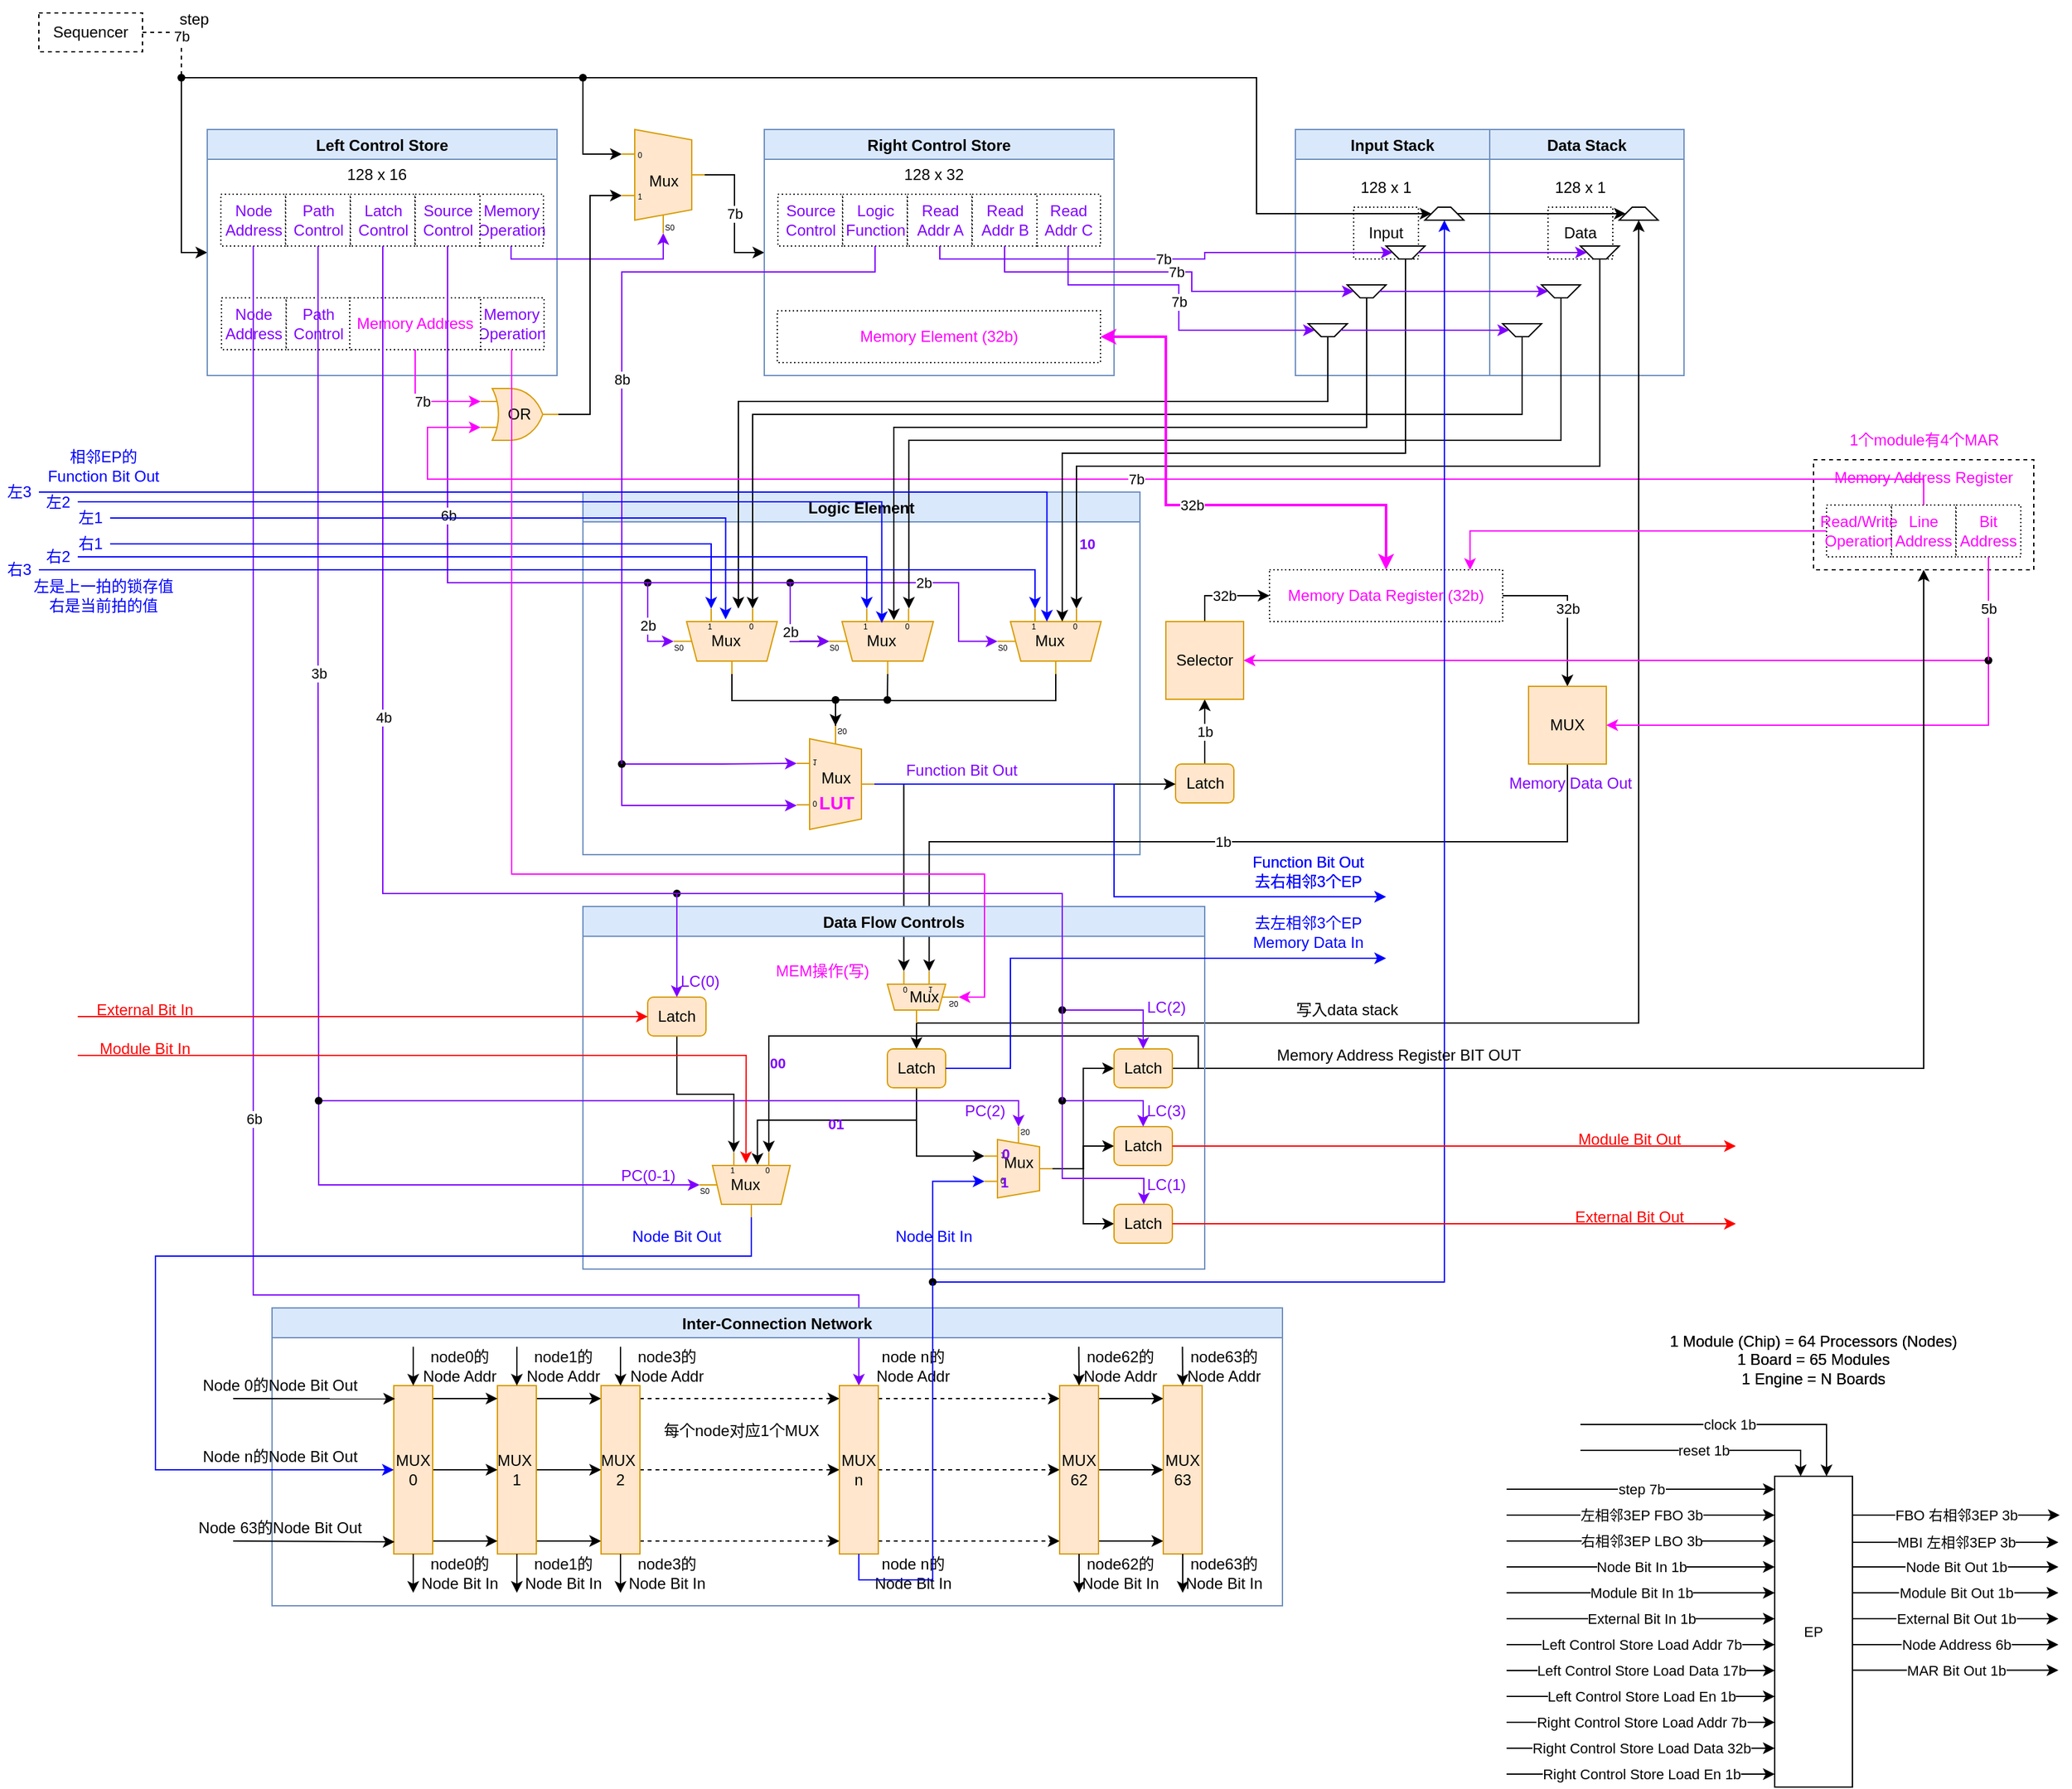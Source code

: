 <mxfile version="26.0.1">
  <diagram name="第 1 页" id="7Me-aZaSUmGmrxn1Na8B">
    <mxGraphModel dx="3000" dy="1591" grid="1" gridSize="10" guides="1" tooltips="1" connect="1" arrows="1" fold="1" page="1" pageScale="1" pageWidth="1169" pageHeight="827" math="0" shadow="0">
      <root>
        <mxCell id="0" />
        <mxCell id="1" parent="0" />
        <mxCell id="09QArcQk2houlOh0HcB4-1" value="Memory Address Register" style="rounded=0;whiteSpace=wrap;html=1;strokeColor=#000000;fontColor=#FF00FF;verticalAlign=top;dashed=1;" vertex="1" parent="1">
          <mxGeometry x="1420" y="385" width="170" height="85" as="geometry" />
        </mxCell>
        <mxCell id="09QArcQk2houlOh0HcB4-2" value="Line Address" style="rounded=0;whiteSpace=wrap;html=1;dashed=1;dashPattern=1 2;fontColor=#FF00FF;" vertex="1" parent="1">
          <mxGeometry x="1480" y="420" width="50" height="40" as="geometry" />
        </mxCell>
        <mxCell id="09QArcQk2houlOh0HcB4-3" value="Bit Address" style="rounded=0;whiteSpace=wrap;html=1;dashed=1;dashPattern=1 2;fontColor=#FF00FF;" vertex="1" parent="1">
          <mxGeometry x="1530" y="420" width="50" height="40" as="geometry" />
        </mxCell>
        <mxCell id="09QArcQk2houlOh0HcB4-4" value="Read/Write Operation" style="rounded=0;whiteSpace=wrap;html=1;dashed=1;dashPattern=1 2;fontColor=#FF00FF;" vertex="1" parent="1">
          <mxGeometry x="1430" y="420" width="50" height="40" as="geometry" />
        </mxCell>
        <mxCell id="09QArcQk2houlOh0HcB4-5" value="1个module有4个MAR" style="text;html=1;align=center;verticalAlign=middle;resizable=0;points=[];autosize=1;strokeColor=none;fillColor=none;fontColor=#FF00FF;" vertex="1" parent="1">
          <mxGeometry x="1435" y="355" width="140" height="30" as="geometry" />
        </mxCell>
        <mxCell id="09QArcQk2houlOh0HcB4-6" value="" style="verticalLabelPosition=bottom;shadow=0;dashed=0;align=center;html=1;verticalAlign=top;shape=mxgraph.electrical.logic_gates.logic_gate;operation=or;strokeColor=#d79b00;fillColor=#ffe6cc;" vertex="1" parent="1">
          <mxGeometry x="391" y="330" width="60" height="40" as="geometry" />
        </mxCell>
        <mxCell id="09QArcQk2houlOh0HcB4-7" style="edgeStyle=orthogonalEdgeStyle;rounded=0;orthogonalLoop=1;jettySize=auto;html=1;entryX=0;entryY=0.5;entryDx=0;entryDy=0;startArrow=none;" edge="1" parent="1" source="09QArcQk2houlOh0HcB4-9" target="09QArcQk2houlOh0HcB4-14">
          <mxGeometry relative="1" as="geometry" />
        </mxCell>
        <mxCell id="09QArcQk2houlOh0HcB4-8" value="Sequencer" style="rounded=0;whiteSpace=wrap;html=1;dashed=1;" vertex="1" parent="1">
          <mxGeometry x="50" y="40" width="80" height="30" as="geometry" />
        </mxCell>
        <mxCell id="09QArcQk2houlOh0HcB4-9" value="" style="shape=waypoint;sketch=0;fillStyle=solid;size=6;pointerEvents=1;points=[];fillColor=none;resizable=0;rotatable=0;perimeter=centerPerimeter;snapToPoint=1;dashed=1;" vertex="1" parent="1">
          <mxGeometry x="140" y="70" width="40" height="40" as="geometry" />
        </mxCell>
        <mxCell id="09QArcQk2houlOh0HcB4-10" value="7b" style="edgeStyle=orthogonalEdgeStyle;rounded=0;orthogonalLoop=1;jettySize=auto;html=1;entryDx=0;entryDy=0;endArrow=none;dashed=1;" edge="1" parent="1" source="09QArcQk2houlOh0HcB4-8" target="09QArcQk2houlOh0HcB4-9">
          <mxGeometry relative="1" as="geometry">
            <mxPoint x="110" y="25" as="sourcePoint" />
            <mxPoint x="220" y="150" as="targetPoint" />
            <Array as="points">
              <mxPoint x="160" y="55" />
            </Array>
          </mxGeometry>
        </mxCell>
        <mxCell id="09QArcQk2houlOh0HcB4-11" value="OR" style="text;html=1;strokeColor=none;fillColor=none;align=center;verticalAlign=middle;whiteSpace=wrap;rounded=0;dashed=1;dashPattern=1 2;" vertex="1" parent="1">
          <mxGeometry x="406" y="335" width="30" height="30" as="geometry" />
        </mxCell>
        <mxCell id="09QArcQk2houlOh0HcB4-12" value="7b" style="edgeStyle=orthogonalEdgeStyle;rounded=0;orthogonalLoop=1;jettySize=auto;html=1;entryX=0;entryY=0.5;entryDx=0;entryDy=0;fontColor=#000000;exitX=1;exitY=0.5;exitDx=0;exitDy=-5;exitPerimeter=0;" edge="1" parent="1" source="09QArcQk2houlOh0HcB4-13" target="09QArcQk2houlOh0HcB4-25">
          <mxGeometry relative="1" as="geometry" />
        </mxCell>
        <mxCell id="09QArcQk2houlOh0HcB4-13" value="Mux" style="shadow=0;dashed=0;align=center;html=1;strokeWidth=1;shape=mxgraph.electrical.abstract.mux2;dashPattern=1 2;flipV=0;fillColor=#ffe6cc;strokeColor=#d79b00;" vertex="1" parent="1">
          <mxGeometry x="500" y="130" width="64" height="80" as="geometry" />
        </mxCell>
        <mxCell id="09QArcQk2houlOh0HcB4-14" value="Left Control Store" style="swimlane;fillColor=#dae8fc;strokeColor=#6c8ebf;" vertex="1" parent="1">
          <mxGeometry x="180" y="130" width="270" height="190" as="geometry" />
        </mxCell>
        <mxCell id="09QArcQk2houlOh0HcB4-15" value="Node Address" style="rounded=0;whiteSpace=wrap;html=1;dashed=1;dashPattern=1 2;fontColor=#7F00FF;" vertex="1" parent="09QArcQk2houlOh0HcB4-14">
          <mxGeometry x="10.5" y="50" width="50" height="40" as="geometry" />
        </mxCell>
        <mxCell id="09QArcQk2houlOh0HcB4-16" value="Memory Operation" style="rounded=0;whiteSpace=wrap;html=1;dashed=1;dashPattern=1 2;fontColor=#7F00FF;" vertex="1" parent="09QArcQk2houlOh0HcB4-14">
          <mxGeometry x="209.5" y="50" width="50" height="40" as="geometry" />
        </mxCell>
        <mxCell id="09QArcQk2houlOh0HcB4-17" value="Path Control" style="rounded=0;whiteSpace=wrap;html=1;dashed=1;dashPattern=1 2;fontColor=#7F00FF;" vertex="1" parent="09QArcQk2houlOh0HcB4-14">
          <mxGeometry x="60.5" y="50" width="50" height="40" as="geometry" />
        </mxCell>
        <mxCell id="09QArcQk2houlOh0HcB4-18" value="Latch Control" style="rounded=0;whiteSpace=wrap;html=1;dashed=1;dashPattern=1 2;fontColor=#7F00FF;" vertex="1" parent="09QArcQk2houlOh0HcB4-14">
          <mxGeometry x="110.5" y="50" width="50" height="40" as="geometry" />
        </mxCell>
        <mxCell id="09QArcQk2houlOh0HcB4-19" value="Source Control" style="rounded=0;whiteSpace=wrap;html=1;dashed=1;dashPattern=1 2;fontColor=#7F00FF;" vertex="1" parent="09QArcQk2houlOh0HcB4-14">
          <mxGeometry x="160.5" y="50" width="50" height="40" as="geometry" />
        </mxCell>
        <mxCell id="09QArcQk2houlOh0HcB4-20" value="128 x 16" style="text;html=1;strokeColor=none;fillColor=none;align=center;verticalAlign=middle;whiteSpace=wrap;rounded=0;" vertex="1" parent="09QArcQk2houlOh0HcB4-14">
          <mxGeometry x="100.5" y="20" width="60" height="30" as="geometry" />
        </mxCell>
        <mxCell id="09QArcQk2houlOh0HcB4-21" value="Node Address" style="rounded=0;whiteSpace=wrap;html=1;dashed=1;dashPattern=1 2;fontColor=#7F00FF;" vertex="1" parent="09QArcQk2houlOh0HcB4-14">
          <mxGeometry x="11" y="130" width="50" height="40" as="geometry" />
        </mxCell>
        <mxCell id="09QArcQk2houlOh0HcB4-22" value="Memory Operation" style="rounded=0;whiteSpace=wrap;html=1;dashed=1;dashPattern=1 2;fontColor=#7F00FF;" vertex="1" parent="09QArcQk2houlOh0HcB4-14">
          <mxGeometry x="210" y="130" width="50" height="40" as="geometry" />
        </mxCell>
        <mxCell id="09QArcQk2houlOh0HcB4-23" value="Path Control" style="rounded=0;whiteSpace=wrap;html=1;dashed=1;dashPattern=1 2;fontColor=#7F00FF;" vertex="1" parent="09QArcQk2houlOh0HcB4-14">
          <mxGeometry x="61" y="130" width="50" height="40" as="geometry" />
        </mxCell>
        <mxCell id="09QArcQk2houlOh0HcB4-24" value="Memory Address" style="rounded=0;whiteSpace=wrap;html=1;dashed=1;dashPattern=1 2;fontColor=#FF00FF;" vertex="1" parent="09QArcQk2houlOh0HcB4-14">
          <mxGeometry x="110" y="130" width="101" height="40" as="geometry" />
        </mxCell>
        <mxCell id="09QArcQk2houlOh0HcB4-25" value="Right Control Store" style="swimlane;fillColor=#dae8fc;strokeColor=#6c8ebf;" vertex="1" parent="1">
          <mxGeometry x="610" y="130" width="270" height="190" as="geometry" />
        </mxCell>
        <mxCell id="09QArcQk2houlOh0HcB4-26" value="128 x 32" style="text;html=1;strokeColor=none;fillColor=none;align=center;verticalAlign=middle;whiteSpace=wrap;rounded=0;" vertex="1" parent="09QArcQk2houlOh0HcB4-25">
          <mxGeometry x="100.5" y="20" width="60" height="30" as="geometry" />
        </mxCell>
        <mxCell id="09QArcQk2houlOh0HcB4-27" value="Source Control" style="rounded=0;whiteSpace=wrap;html=1;dashed=1;dashPattern=1 2;fontColor=#7F00FF;" vertex="1" parent="09QArcQk2houlOh0HcB4-25">
          <mxGeometry x="10.5" y="50" width="50" height="40" as="geometry" />
        </mxCell>
        <mxCell id="09QArcQk2houlOh0HcB4-28" value="Read Addr C" style="rounded=0;whiteSpace=wrap;html=1;dashed=1;dashPattern=1 2;fontColor=#7F00FF;" vertex="1" parent="09QArcQk2houlOh0HcB4-25">
          <mxGeometry x="209.5" y="50" width="50" height="40" as="geometry" />
        </mxCell>
        <mxCell id="09QArcQk2houlOh0HcB4-29" value="Logic Function" style="rounded=0;whiteSpace=wrap;html=1;dashed=1;dashPattern=1 2;fontColor=#7F00FF;" vertex="1" parent="09QArcQk2houlOh0HcB4-25">
          <mxGeometry x="60.5" y="50" width="50" height="40" as="geometry" />
        </mxCell>
        <mxCell id="09QArcQk2houlOh0HcB4-30" value="Read Addr A" style="rounded=0;whiteSpace=wrap;html=1;dashed=1;dashPattern=1 2;fontColor=#7F00FF;" vertex="1" parent="09QArcQk2houlOh0HcB4-25">
          <mxGeometry x="110.5" y="50" width="50" height="40" as="geometry" />
        </mxCell>
        <mxCell id="09QArcQk2houlOh0HcB4-31" value="Read Addr B" style="rounded=0;whiteSpace=wrap;html=1;dashed=1;dashPattern=1 2;fontColor=#7F00FF;" vertex="1" parent="09QArcQk2houlOh0HcB4-25">
          <mxGeometry x="160.5" y="50" width="50" height="40" as="geometry" />
        </mxCell>
        <mxCell id="09QArcQk2houlOh0HcB4-32" value="Memory Element (32b)" style="rounded=0;whiteSpace=wrap;html=1;dashed=1;dashPattern=1 2;fontColor=#FF00FF;" vertex="1" parent="09QArcQk2houlOh0HcB4-25">
          <mxGeometry x="10" y="140" width="249.5" height="40" as="geometry" />
        </mxCell>
        <mxCell id="09QArcQk2houlOh0HcB4-33" value="Input Stack" style="swimlane;fillColor=#dae8fc;strokeColor=#6c8ebf;" vertex="1" parent="1">
          <mxGeometry x="1020" y="130" width="150" height="190" as="geometry" />
        </mxCell>
        <mxCell id="09QArcQk2houlOh0HcB4-34" value="128 x 1" style="text;html=1;strokeColor=none;fillColor=none;align=center;verticalAlign=middle;whiteSpace=wrap;rounded=0;" vertex="1" parent="09QArcQk2houlOh0HcB4-33">
          <mxGeometry x="40" y="30" width="60" height="30" as="geometry" />
        </mxCell>
        <mxCell id="09QArcQk2houlOh0HcB4-35" value="Input" style="rounded=0;whiteSpace=wrap;html=1;dashed=1;dashPattern=1 2;fontColor=#000000;" vertex="1" parent="09QArcQk2houlOh0HcB4-33">
          <mxGeometry x="45" y="60" width="50" height="40" as="geometry" />
        </mxCell>
        <mxCell id="09QArcQk2houlOh0HcB4-36" value="" style="shape=trapezoid;perimeter=trapezoidPerimeter;whiteSpace=wrap;html=1;fixedSize=1;strokeColor=#000000;fontColor=#000000;size=10;direction=west;" vertex="1" parent="09QArcQk2houlOh0HcB4-33">
          <mxGeometry x="10" y="150" width="30" height="10" as="geometry" />
        </mxCell>
        <mxCell id="09QArcQk2houlOh0HcB4-37" value="" style="shape=trapezoid;perimeter=trapezoidPerimeter;whiteSpace=wrap;html=1;fixedSize=1;strokeColor=#000000;fontColor=#000000;size=10;direction=west;" vertex="1" parent="09QArcQk2houlOh0HcB4-33">
          <mxGeometry x="40" y="120" width="30" height="10" as="geometry" />
        </mxCell>
        <mxCell id="09QArcQk2houlOh0HcB4-38" value="" style="shape=trapezoid;perimeter=trapezoidPerimeter;whiteSpace=wrap;html=1;fixedSize=1;strokeColor=#000000;fontColor=#000000;size=10;direction=west;" vertex="1" parent="09QArcQk2houlOh0HcB4-33">
          <mxGeometry x="70" y="90" width="30" height="10" as="geometry" />
        </mxCell>
        <mxCell id="09QArcQk2houlOh0HcB4-39" value="" style="shape=trapezoid;perimeter=trapezoidPerimeter;whiteSpace=wrap;html=1;fixedSize=1;strokeColor=#000000;fontColor=#000000;size=10;direction=east;" vertex="1" parent="09QArcQk2houlOh0HcB4-33">
          <mxGeometry x="100" y="60" width="30" height="10" as="geometry" />
        </mxCell>
        <mxCell id="09QArcQk2houlOh0HcB4-40" value="" style="shape=trapezoid;perimeter=trapezoidPerimeter;whiteSpace=wrap;html=1;fixedSize=1;strokeColor=#000000;fontColor=#000000;size=10;direction=west;" vertex="1" parent="09QArcQk2houlOh0HcB4-33">
          <mxGeometry x="10" y="150" width="30" height="10" as="geometry" />
        </mxCell>
        <mxCell id="09QArcQk2houlOh0HcB4-41" value="Data Stack" style="swimlane;fillColor=#dae8fc;strokeColor=#6c8ebf;" vertex="1" parent="1">
          <mxGeometry x="1170" y="130" width="150" height="190" as="geometry" />
        </mxCell>
        <mxCell id="09QArcQk2houlOh0HcB4-42" value="128 x 1" style="text;html=1;strokeColor=none;fillColor=none;align=center;verticalAlign=middle;whiteSpace=wrap;rounded=0;" vertex="1" parent="09QArcQk2houlOh0HcB4-41">
          <mxGeometry x="40" y="30" width="60" height="30" as="geometry" />
        </mxCell>
        <mxCell id="09QArcQk2houlOh0HcB4-43" value="Data" style="rounded=0;whiteSpace=wrap;html=1;dashed=1;dashPattern=1 2;fontColor=#000000;" vertex="1" parent="09QArcQk2houlOh0HcB4-41">
          <mxGeometry x="45" y="60" width="50" height="40" as="geometry" />
        </mxCell>
        <mxCell id="09QArcQk2houlOh0HcB4-44" value="" style="shape=trapezoid;perimeter=trapezoidPerimeter;whiteSpace=wrap;html=1;fixedSize=1;strokeColor=#000000;fontColor=#000000;size=10;direction=west;" vertex="1" parent="09QArcQk2houlOh0HcB4-41">
          <mxGeometry x="40" y="120" width="30" height="10" as="geometry" />
        </mxCell>
        <mxCell id="09QArcQk2houlOh0HcB4-45" value="" style="shape=trapezoid;perimeter=trapezoidPerimeter;whiteSpace=wrap;html=1;fixedSize=1;strokeColor=#000000;fontColor=#000000;size=10;direction=west;" vertex="1" parent="09QArcQk2houlOh0HcB4-41">
          <mxGeometry x="70" y="90" width="30" height="10" as="geometry" />
        </mxCell>
        <mxCell id="09QArcQk2houlOh0HcB4-46" value="" style="shape=trapezoid;perimeter=trapezoidPerimeter;whiteSpace=wrap;html=1;fixedSize=1;strokeColor=#000000;fontColor=#000000;size=10;direction=east;" vertex="1" parent="09QArcQk2houlOh0HcB4-41">
          <mxGeometry x="100" y="60" width="30" height="10" as="geometry" />
        </mxCell>
        <mxCell id="09QArcQk2houlOh0HcB4-47" value="" style="shape=trapezoid;perimeter=trapezoidPerimeter;whiteSpace=wrap;html=1;fixedSize=1;strokeColor=#000000;fontColor=#000000;size=10;direction=west;" vertex="1" parent="09QArcQk2houlOh0HcB4-41">
          <mxGeometry x="10" y="150" width="30" height="10" as="geometry" />
        </mxCell>
        <mxCell id="09QArcQk2houlOh0HcB4-48" value="Logic Element" style="swimlane;fillColor=#dae8fc;strokeColor=#6c8ebf;" vertex="1" parent="1">
          <mxGeometry x="470" y="410" width="430" height="280" as="geometry">
            <mxRectangle x="390" y="470" width="120" height="30" as="alternateBounds" />
          </mxGeometry>
        </mxCell>
        <mxCell id="09QArcQk2houlOh0HcB4-49" style="edgeStyle=orthogonalEdgeStyle;rounded=0;orthogonalLoop=1;jettySize=auto;html=1;exitDx=0;exitDy=-5;exitPerimeter=0;strokeColor=#000000;fontColor=#000000;startArrow=none;" edge="1" parent="09QArcQk2houlOh0HcB4-48" source="09QArcQk2houlOh0HcB4-61" target="09QArcQk2houlOh0HcB4-54">
          <mxGeometry relative="1" as="geometry">
            <mxPoint x="210" y="160.5" as="targetPoint" />
          </mxGeometry>
        </mxCell>
        <mxCell id="09QArcQk2houlOh0HcB4-50" value="Mux" style="shadow=0;dashed=0;align=center;html=1;strokeWidth=1;shape=mxgraph.electrical.abstract.mux2;direction=south;fillColor=#ffe6cc;strokeColor=#d79b00;" vertex="1" parent="09QArcQk2houlOh0HcB4-48">
          <mxGeometry x="70" y="90" width="80" height="50.5" as="geometry" />
        </mxCell>
        <mxCell id="09QArcQk2houlOh0HcB4-51" style="edgeStyle=orthogonalEdgeStyle;rounded=0;orthogonalLoop=1;jettySize=auto;html=1;exitDx=0;exitDy=-5;exitPerimeter=0;strokeColor=#000000;fontColor=#000000;endArrow=none;endFill=0;startArrow=none;" edge="1" parent="09QArcQk2houlOh0HcB4-48" source="09QArcQk2houlOh0HcB4-63" target="09QArcQk2houlOh0HcB4-61">
          <mxGeometry relative="1" as="geometry">
            <Array as="points">
              <mxPoint x="210" y="160.5" />
              <mxPoint x="210" y="160.5" />
            </Array>
          </mxGeometry>
        </mxCell>
        <mxCell id="09QArcQk2houlOh0HcB4-52" style="edgeStyle=orthogonalEdgeStyle;rounded=0;orthogonalLoop=1;jettySize=auto;html=1;exitX=1;exitY=0.5;exitDx=0;exitDy=-5;exitPerimeter=0;strokeColor=#000000;fontColor=#000000;endArrow=none;endFill=0;" edge="1" parent="09QArcQk2houlOh0HcB4-48" source="09QArcQk2houlOh0HcB4-53" target="09QArcQk2houlOh0HcB4-63">
          <mxGeometry relative="1" as="geometry" />
        </mxCell>
        <mxCell id="09QArcQk2houlOh0HcB4-53" value="Mux" style="shadow=0;dashed=0;align=center;html=1;strokeWidth=1;shape=mxgraph.electrical.abstract.mux2;direction=south;fillColor=#ffe6cc;strokeColor=#d79b00;" vertex="1" parent="09QArcQk2houlOh0HcB4-48">
          <mxGeometry x="190" y="90" width="80.5" height="50.5" as="geometry" />
        </mxCell>
        <mxCell id="09QArcQk2houlOh0HcB4-54" value="Mux" style="shadow=0;dashed=0;align=center;html=1;strokeWidth=1;shape=mxgraph.electrical.abstract.mux2;flipV=1;fillColor=#ffe6cc;strokeColor=#d79b00;" vertex="1" parent="09QArcQk2houlOh0HcB4-48">
          <mxGeometry x="165" y="180.5" width="60" height="80" as="geometry" />
        </mxCell>
        <mxCell id="09QArcQk2houlOh0HcB4-55" value="2b" style="edgeStyle=orthogonalEdgeStyle;rounded=0;orthogonalLoop=1;jettySize=auto;html=1;entryX=0.302;entryY=1;entryDx=10;entryDy=0;entryPerimeter=0;fontColor=#000000;startArrow=none;" edge="1" parent="09QArcQk2houlOh0HcB4-48" source="09QArcQk2houlOh0HcB4-58" target="09QArcQk2houlOh0HcB4-53">
          <mxGeometry relative="1" as="geometry">
            <Array as="points">
              <mxPoint x="160" y="70" />
              <mxPoint x="160" y="118" />
            </Array>
          </mxGeometry>
        </mxCell>
        <mxCell id="09QArcQk2houlOh0HcB4-56" value="" style="shape=waypoint;sketch=0;fillStyle=solid;size=6;pointerEvents=1;points=[];fillColor=none;resizable=0;rotatable=0;perimeter=centerPerimeter;snapToPoint=1;fontColor=#000000;" vertex="1" parent="09QArcQk2houlOh0HcB4-48">
          <mxGeometry x="30" y="50" width="40" height="40" as="geometry" />
        </mxCell>
        <mxCell id="09QArcQk2houlOh0HcB4-57" value="2b" style="edgeStyle=orthogonalEdgeStyle;rounded=0;orthogonalLoop=1;jettySize=auto;html=1;exitDx=0;exitDy=0;entryX=0.302;entryY=1;entryDx=10;entryDy=0;entryPerimeter=0;fontColor=#000000;startArrow=none;strokeColor=#7F00FF;" edge="1" parent="09QArcQk2houlOh0HcB4-48" source="09QArcQk2houlOh0HcB4-56" target="09QArcQk2houlOh0HcB4-50">
          <mxGeometry relative="1" as="geometry" />
        </mxCell>
        <mxCell id="09QArcQk2houlOh0HcB4-58" value="" style="shape=waypoint;sketch=0;fillStyle=solid;size=6;pointerEvents=1;points=[];fillColor=none;resizable=0;rotatable=0;perimeter=centerPerimeter;snapToPoint=1;fontColor=#000000;" vertex="1" parent="09QArcQk2houlOh0HcB4-48">
          <mxGeometry x="140" y="50" width="40" height="40" as="geometry" />
        </mxCell>
        <mxCell id="09QArcQk2houlOh0HcB4-59" value="" style="edgeStyle=orthogonalEdgeStyle;rounded=0;orthogonalLoop=1;jettySize=auto;html=1;entryDx=10;entryDy=0;entryPerimeter=0;fontColor=#000000;endArrow=none;strokeColor=#7F00FF;" edge="1" parent="09QArcQk2houlOh0HcB4-48" source="09QArcQk2houlOh0HcB4-56" target="09QArcQk2houlOh0HcB4-58">
          <mxGeometry relative="1" as="geometry">
            <mxPoint x="440" y="520" as="sourcePoint" />
            <mxPoint x="570.0" y="567.5" as="targetPoint" />
            <Array as="points" />
          </mxGeometry>
        </mxCell>
        <mxCell id="09QArcQk2houlOh0HcB4-60" value="Mux" style="shadow=0;dashed=0;align=center;html=1;strokeWidth=1;shape=mxgraph.electrical.abstract.mux2;direction=south;fillColor=#ffe6cc;strokeColor=#d79b00;" vertex="1" parent="09QArcQk2houlOh0HcB4-48">
          <mxGeometry x="320" y="90" width="80" height="50.5" as="geometry" />
        </mxCell>
        <mxCell id="09QArcQk2houlOh0HcB4-61" value="" style="shape=waypoint;sketch=0;fillStyle=solid;size=6;pointerEvents=1;points=[];fillColor=none;resizable=0;rotatable=0;perimeter=centerPerimeter;snapToPoint=1;fontColor=#000000;" vertex="1" parent="09QArcQk2houlOh0HcB4-48">
          <mxGeometry x="175" y="140.5" width="40" height="40" as="geometry" />
        </mxCell>
        <mxCell id="09QArcQk2houlOh0HcB4-62" value="" style="edgeStyle=orthogonalEdgeStyle;rounded=0;orthogonalLoop=1;jettySize=auto;html=1;exitX=1;exitY=0.5;exitDx=0;exitDy=-5;exitPerimeter=0;strokeColor=#000000;fontColor=#000000;endArrow=none;" edge="1" parent="09QArcQk2houlOh0HcB4-48" source="09QArcQk2houlOh0HcB4-50" target="09QArcQk2houlOh0HcB4-61">
          <mxGeometry relative="1" as="geometry">
            <mxPoint x="502.5" y="610.5" as="sourcePoint" />
            <mxPoint x="585.0" y="670" as="targetPoint" />
            <Array as="points">
              <mxPoint x="115" y="161" />
              <mxPoint x="195" y="161" />
            </Array>
          </mxGeometry>
        </mxCell>
        <mxCell id="09QArcQk2houlOh0HcB4-63" value="" style="shape=waypoint;sketch=0;fillStyle=solid;size=6;pointerEvents=1;points=[];fillColor=none;resizable=0;rotatable=0;perimeter=centerPerimeter;snapToPoint=1;fontColor=#000000;" vertex="1" parent="09QArcQk2houlOh0HcB4-48">
          <mxGeometry x="215" y="140.5" width="40" height="40" as="geometry" />
        </mxCell>
        <mxCell id="09QArcQk2houlOh0HcB4-64" style="edgeStyle=orthogonalEdgeStyle;rounded=0;orthogonalLoop=1;jettySize=auto;html=1;exitX=1;exitY=0.5;exitDx=0;exitDy=-5;exitPerimeter=0;strokeColor=#000000;fontColor=#000000;endArrow=none;endFill=0;entryX=0.557;entryY=0.562;entryDx=0;entryDy=0;entryPerimeter=0;" edge="1" parent="09QArcQk2houlOh0HcB4-48" source="09QArcQk2houlOh0HcB4-60" target="09QArcQk2houlOh0HcB4-63">
          <mxGeometry relative="1" as="geometry">
            <mxPoint x="280" y="190" as="targetPoint" />
            <Array as="points">
              <mxPoint x="365" y="161" />
              <mxPoint x="235" y="161" />
            </Array>
          </mxGeometry>
        </mxCell>
        <mxCell id="09QArcQk2houlOh0HcB4-65" value="2b" style="edgeStyle=orthogonalEdgeStyle;rounded=0;orthogonalLoop=1;jettySize=auto;html=1;entryX=0.302;entryY=1;entryDx=10;entryDy=0;entryPerimeter=0;fontColor=#000000;strokeColor=#7F00FF;" edge="1" parent="09QArcQk2houlOh0HcB4-48">
          <mxGeometry relative="1" as="geometry">
            <mxPoint x="160" y="70" as="sourcePoint" />
            <mxPoint x="320" y="115.25" as="targetPoint" />
            <Array as="points">
              <mxPoint x="290" y="70" />
              <mxPoint x="290" y="115" />
            </Array>
          </mxGeometry>
        </mxCell>
        <mxCell id="09QArcQk2houlOh0HcB4-66" value="2b" style="edgeStyle=orthogonalEdgeStyle;rounded=0;orthogonalLoop=1;jettySize=auto;html=1;entryX=0.302;entryY=1;entryDx=10;entryDy=0;entryPerimeter=0;fontColor=#000000;startArrow=none;strokeColor=#7F00FF;" edge="1" parent="09QArcQk2houlOh0HcB4-48">
          <mxGeometry relative="1" as="geometry">
            <mxPoint x="160" y="70" as="sourcePoint" />
            <mxPoint x="190" y="115.25" as="targetPoint" />
            <Array as="points">
              <mxPoint x="160" y="70" />
              <mxPoint x="160" y="118" />
            </Array>
          </mxGeometry>
        </mxCell>
        <mxCell id="09QArcQk2houlOh0HcB4-67" value="Function Bit Out" style="text;html=1;strokeColor=none;fillColor=none;align=center;verticalAlign=middle;whiteSpace=wrap;rounded=0;fontColor=#7F00FF;" vertex="1" parent="09QArcQk2houlOh0HcB4-48">
          <mxGeometry x="240" y="200" width="105" height="30" as="geometry" />
        </mxCell>
        <mxCell id="09QArcQk2houlOh0HcB4-68" value="step" style="text;html=1;strokeColor=none;fillColor=none;align=center;verticalAlign=middle;whiteSpace=wrap;rounded=0;fontColor=#000000;" vertex="1" parent="1">
          <mxGeometry x="140" y="30" width="60" height="30" as="geometry" />
        </mxCell>
        <mxCell id="09QArcQk2houlOh0HcB4-69" style="edgeStyle=orthogonalEdgeStyle;rounded=0;orthogonalLoop=1;jettySize=auto;html=1;exitDx=0;exitDy=0;fontColor=#000000;startArrow=none;exitX=0.5;exitY=0;" edge="1" parent="1" source="09QArcQk2houlOh0HcB4-36" target="09QArcQk2houlOh0HcB4-50">
          <mxGeometry relative="1" as="geometry">
            <mxPoint x="1155" y="350" as="sourcePoint" />
            <Array as="points">
              <mxPoint x="1045" y="340" />
              <mxPoint x="590" y="340" />
            </Array>
          </mxGeometry>
        </mxCell>
        <mxCell id="09QArcQk2houlOh0HcB4-70" value="6b" style="edgeStyle=orthogonalEdgeStyle;rounded=0;orthogonalLoop=1;jettySize=auto;html=1;exitX=0.5;exitY=1;exitDx=0;exitDy=0;fontColor=#000000;endArrow=none;entryX=0.528;entryY=0.434;entryDx=0;entryDy=0;entryPerimeter=0;strokeColor=#7F00FF;" edge="1" parent="1" source="09QArcQk2houlOh0HcB4-19" target="09QArcQk2houlOh0HcB4-56">
          <mxGeometry relative="1" as="geometry">
            <mxPoint x="365.5" y="240" as="sourcePoint" />
            <mxPoint x="366" y="480" as="targetPoint" />
            <Array as="points">
              <mxPoint x="366" y="480" />
            </Array>
          </mxGeometry>
        </mxCell>
        <mxCell id="09QArcQk2houlOh0HcB4-71" value="" style="edgeStyle=orthogonalEdgeStyle;rounded=0;orthogonalLoop=1;jettySize=auto;html=1;exitX=0.5;exitY=1;exitDx=0;exitDy=0;entryX=0.344;entryY=1;entryDx=10;entryDy=0;entryPerimeter=0;fontColor=#000000;strokeColor=#7F00FF;" edge="1" parent="1" source="09QArcQk2houlOh0HcB4-16" target="09QArcQk2houlOh0HcB4-13">
          <mxGeometry relative="1" as="geometry">
            <Array as="points">
              <mxPoint x="414" y="230" />
            </Array>
          </mxGeometry>
        </mxCell>
        <mxCell id="09QArcQk2houlOh0HcB4-72" style="edgeStyle=orthogonalEdgeStyle;rounded=0;orthogonalLoop=1;jettySize=auto;html=1;entryX=0;entryY=0.2;entryDx=0;entryDy=3;entryPerimeter=0;fontColor=#000000;" edge="1" parent="1" source="09QArcQk2houlOh0HcB4-73" target="09QArcQk2houlOh0HcB4-13">
          <mxGeometry relative="1" as="geometry">
            <Array as="points">
              <mxPoint x="470" y="149" />
            </Array>
          </mxGeometry>
        </mxCell>
        <mxCell id="09QArcQk2houlOh0HcB4-73" value="" style="shape=waypoint;sketch=0;fillStyle=solid;size=6;pointerEvents=1;points=[];fillColor=none;resizable=0;rotatable=0;perimeter=centerPerimeter;snapToPoint=1;fontColor=#000000;" vertex="1" parent="1">
          <mxGeometry x="450" y="70" width="40" height="40" as="geometry" />
        </mxCell>
        <mxCell id="09QArcQk2houlOh0HcB4-74" value="" style="edgeStyle=orthogonalEdgeStyle;rounded=0;orthogonalLoop=1;jettySize=auto;html=1;exitX=0.575;exitY=0.65;exitDx=0;exitDy=0;exitPerimeter=0;endArrow=none;" edge="1" parent="1" source="09QArcQk2houlOh0HcB4-9" target="09QArcQk2houlOh0HcB4-73">
          <mxGeometry relative="1" as="geometry">
            <mxPoint x="910" y="90" as="targetPoint" />
            <mxPoint x="160" y="90" as="sourcePoint" />
          </mxGeometry>
        </mxCell>
        <mxCell id="09QArcQk2houlOh0HcB4-75" style="edgeStyle=orthogonalEdgeStyle;rounded=0;orthogonalLoop=1;jettySize=auto;html=1;exitX=1;exitY=0.5;exitDx=0;exitDy=0;exitPerimeter=0;entryX=0;entryY=0.6;entryDx=0;entryDy=3;entryPerimeter=0;fontColor=#000000;" edge="1" parent="1" source="09QArcQk2houlOh0HcB4-6" target="09QArcQk2houlOh0HcB4-13">
          <mxGeometry relative="1" as="geometry" />
        </mxCell>
        <mxCell id="09QArcQk2houlOh0HcB4-76" value="7b" style="edgeStyle=orthogonalEdgeStyle;rounded=0;orthogonalLoop=1;jettySize=auto;html=1;entryX=0;entryY=0.25;entryDx=0;entryDy=0;entryPerimeter=0;fontColor=#000000;exitX=0.5;exitY=1;exitDx=0;exitDy=0;strokeColor=#FF00FF;" edge="1" parent="1" source="09QArcQk2houlOh0HcB4-24" target="09QArcQk2houlOh0HcB4-6">
          <mxGeometry relative="1" as="geometry" />
        </mxCell>
        <mxCell id="09QArcQk2houlOh0HcB4-77" value="7b" style="edgeStyle=orthogonalEdgeStyle;rounded=0;orthogonalLoop=1;jettySize=auto;html=1;entryX=0;entryY=0.75;entryDx=0;entryDy=0;entryPerimeter=0;fontColor=#000000;strokeColor=#FF00FF;exitX=0.5;exitY=0;exitDx=0;exitDy=0;" edge="1" parent="1" source="09QArcQk2houlOh0HcB4-2" target="09QArcQk2houlOh0HcB4-6">
          <mxGeometry relative="1" as="geometry">
            <mxPoint x="1455" y="420" as="sourcePoint" />
            <Array as="points">
              <mxPoint x="1505" y="400" />
              <mxPoint x="350" y="400" />
              <mxPoint x="350" y="360" />
            </Array>
          </mxGeometry>
        </mxCell>
        <mxCell id="09QArcQk2houlOh0HcB4-78" value="7b" style="edgeStyle=orthogonalEdgeStyle;rounded=0;orthogonalLoop=1;jettySize=auto;html=1;exitX=0.5;exitY=1;exitDx=0;exitDy=0;entryX=1;entryY=0.5;entryDx=0;entryDy=0;fontColor=#000000;strokeColor=#7F00FF;" edge="1" parent="1" source="09QArcQk2houlOh0HcB4-30" target="09QArcQk2houlOh0HcB4-38">
          <mxGeometry relative="1" as="geometry">
            <mxPoint x="1081" y="225" as="targetPoint" />
            <Array as="points">
              <mxPoint x="746" y="230" />
              <mxPoint x="950" y="230" />
              <mxPoint x="950" y="225" />
            </Array>
          </mxGeometry>
        </mxCell>
        <mxCell id="09QArcQk2houlOh0HcB4-79" value="7b" style="edgeStyle=orthogonalEdgeStyle;rounded=0;orthogonalLoop=1;jettySize=auto;html=1;entryX=1;entryY=0.5;entryDx=0;entryDy=0;fontColor=#000000;exitX=0.5;exitY=1;exitDx=0;exitDy=0;strokeColor=#7F00FF;" edge="1" parent="1" source="09QArcQk2houlOh0HcB4-31" target="09QArcQk2houlOh0HcB4-37">
          <mxGeometry relative="1" as="geometry">
            <mxPoint x="1081" y="255" as="targetPoint" />
            <Array as="points">
              <mxPoint x="796" y="240" />
              <mxPoint x="940" y="240" />
              <mxPoint x="940" y="255" />
            </Array>
          </mxGeometry>
        </mxCell>
        <mxCell id="09QArcQk2houlOh0HcB4-80" value="7b" style="edgeStyle=orthogonalEdgeStyle;rounded=0;orthogonalLoop=1;jettySize=auto;html=1;exitX=0.5;exitY=1;exitDx=0;exitDy=0;entryX=1;entryY=0.5;entryDx=0;entryDy=0;fontColor=#000000;strokeColor=#7F00FF;" edge="1" parent="1" source="09QArcQk2houlOh0HcB4-28" target="09QArcQk2houlOh0HcB4-36">
          <mxGeometry relative="1" as="geometry">
            <Array as="points">
              <mxPoint x="844" y="250" />
              <mxPoint x="930" y="250" />
              <mxPoint x="930" y="285" />
            </Array>
          </mxGeometry>
        </mxCell>
        <mxCell id="09QArcQk2houlOh0HcB4-81" style="edgeStyle=orthogonalEdgeStyle;rounded=0;orthogonalLoop=1;jettySize=auto;html=1;exitDx=0;exitDy=0;exitPerimeter=0;startArrow=none;entryX=0;entryY=0.5;entryDx=0;entryDy=0;" edge="1" parent="1" source="09QArcQk2houlOh0HcB4-73" target="09QArcQk2houlOh0HcB4-39">
          <mxGeometry relative="1" as="geometry">
            <mxPoint x="1081" y="195" as="targetPoint" />
            <mxPoint x="190" y="70" as="sourcePoint" />
            <Array as="points">
              <mxPoint x="990" y="90" />
              <mxPoint x="990" y="195" />
            </Array>
          </mxGeometry>
        </mxCell>
        <mxCell id="09QArcQk2houlOh0HcB4-82" style="edgeStyle=orthogonalEdgeStyle;rounded=0;orthogonalLoop=1;jettySize=auto;html=1;exitX=0.5;exitY=0;exitDx=0;exitDy=0;entryX=0;entryY=0.197;entryDx=0;entryDy=3;entryPerimeter=0;fontColor=#000000;strokeColor=#000000;" edge="1" parent="1" source="09QArcQk2houlOh0HcB4-44" target="09QArcQk2houlOh0HcB4-53">
          <mxGeometry relative="1" as="geometry">
            <Array as="points">
              <mxPoint x="1225" y="370" />
              <mxPoint x="722" y="370" />
            </Array>
          </mxGeometry>
        </mxCell>
        <mxCell id="09QArcQk2houlOh0HcB4-83" style="edgeStyle=orthogonalEdgeStyle;rounded=0;orthogonalLoop=1;jettySize=auto;html=1;entryX=0;entryY=0.2;entryDx=0;entryDy=3;entryPerimeter=0;strokeColor=#7F00FF;fontColor=#000000;" edge="1" parent="1" source="09QArcQk2houlOh0HcB4-85" target="09QArcQk2houlOh0HcB4-54">
          <mxGeometry relative="1" as="geometry">
            <Array as="points">
              <mxPoint x="500" y="652" />
              <mxPoint x="635" y="652" />
            </Array>
          </mxGeometry>
        </mxCell>
        <mxCell id="09QArcQk2houlOh0HcB4-84" style="edgeStyle=orthogonalEdgeStyle;rounded=0;orthogonalLoop=1;jettySize=auto;html=1;entryX=0;entryY=0.6;entryDx=0;entryDy=3;entryPerimeter=0;strokeColor=#7F00FF;fontColor=#000000;endArrow=classic;endFill=1;" edge="1" parent="1" source="09QArcQk2houlOh0HcB4-85" target="09QArcQk2houlOh0HcB4-54">
          <mxGeometry relative="1" as="geometry" />
        </mxCell>
        <mxCell id="09QArcQk2houlOh0HcB4-85" value="" style="shape=waypoint;sketch=0;fillStyle=solid;size=6;pointerEvents=1;points=[];fillColor=none;resizable=0;rotatable=0;perimeter=centerPerimeter;snapToPoint=1;fontColor=#000000;" vertex="1" parent="1">
          <mxGeometry x="480" y="600" width="40" height="40" as="geometry" />
        </mxCell>
        <mxCell id="09QArcQk2houlOh0HcB4-86" value="8b" style="edgeStyle=orthogonalEdgeStyle;rounded=0;orthogonalLoop=1;jettySize=auto;html=1;fontColor=#000000;exitX=0.5;exitY=1;exitDx=0;exitDy=0;entryDx=0;entryDy=3;entryPerimeter=0;endArrow=none;strokeColor=#7F00FF;" edge="1" parent="1" source="09QArcQk2houlOh0HcB4-29" target="09QArcQk2houlOh0HcB4-85">
          <mxGeometry relative="1" as="geometry">
            <mxPoint x="695.5" y="220" as="sourcePoint" />
            <mxPoint x="635" y="619.8" as="targetPoint" />
            <Array as="points">
              <mxPoint x="696" y="240" />
              <mxPoint x="500" y="240" />
            </Array>
          </mxGeometry>
        </mxCell>
        <mxCell id="09QArcQk2houlOh0HcB4-87" style="edgeStyle=orthogonalEdgeStyle;rounded=0;orthogonalLoop=1;jettySize=auto;html=1;exitX=0.5;exitY=0;exitDx=0;exitDy=0;entryX=0;entryY=0.2;entryDx=0;entryDy=3;entryPerimeter=0;strokeColor=#000000;fontColor=#000000;endArrow=classic;endFill=1;" edge="1" parent="1" source="09QArcQk2houlOh0HcB4-47" target="09QArcQk2houlOh0HcB4-50">
          <mxGeometry relative="1" as="geometry">
            <Array as="points">
              <mxPoint x="1195" y="350" />
              <mxPoint x="601" y="350" />
            </Array>
          </mxGeometry>
        </mxCell>
        <mxCell id="09QArcQk2houlOh0HcB4-88" style="edgeStyle=orthogonalEdgeStyle;rounded=0;orthogonalLoop=1;jettySize=auto;html=1;exitX=0.5;exitY=0;exitDx=0;exitDy=0;strokeColor=#000000;fontColor=#000000;endArrow=classic;endFill=1;entryX=0.177;entryY=0.379;entryDx=0;entryDy=0;entryPerimeter=0;" edge="1" parent="1" source="09QArcQk2houlOh0HcB4-37" target="09QArcQk2houlOh0HcB4-53">
          <mxGeometry relative="1" as="geometry">
            <mxPoint x="710" y="450" as="targetPoint" />
            <Array as="points">
              <mxPoint x="1075" y="360" />
              <mxPoint x="710" y="360" />
            </Array>
          </mxGeometry>
        </mxCell>
        <mxCell id="09QArcQk2houlOh0HcB4-89" style="edgeStyle=orthogonalEdgeStyle;rounded=0;orthogonalLoop=1;jettySize=auto;html=1;exitX=0.5;exitY=0;exitDx=0;exitDy=0;entryX=0;entryY=0.2;entryDx=0;entryDy=3;entryPerimeter=0;strokeColor=#000000;fontColor=#000000;endArrow=classic;endFill=1;" edge="1" parent="1" source="09QArcQk2houlOh0HcB4-45" target="09QArcQk2houlOh0HcB4-60">
          <mxGeometry relative="1" as="geometry">
            <Array as="points">
              <mxPoint x="1255" y="390" />
              <mxPoint x="851" y="390" />
            </Array>
          </mxGeometry>
        </mxCell>
        <mxCell id="09QArcQk2houlOh0HcB4-90" style="edgeStyle=orthogonalEdgeStyle;rounded=0;orthogonalLoop=1;jettySize=auto;html=1;exitX=0.5;exitY=0;exitDx=0;exitDy=0;entryX=0.198;entryY=0.375;entryDx=0;entryDy=0;entryPerimeter=0;strokeColor=#000000;fontColor=#000000;endArrow=classic;endFill=1;" edge="1" parent="1" source="09QArcQk2houlOh0HcB4-38" target="09QArcQk2houlOh0HcB4-60">
          <mxGeometry relative="1" as="geometry">
            <Array as="points">
              <mxPoint x="1105" y="380" />
              <mxPoint x="840" y="380" />
            </Array>
          </mxGeometry>
        </mxCell>
        <mxCell id="09QArcQk2houlOh0HcB4-91" style="edgeStyle=orthogonalEdgeStyle;rounded=0;orthogonalLoop=1;jettySize=auto;html=1;exitX=0;exitY=0.5;exitDx=0;exitDy=0;strokeColor=#7F00FF;fontColor=#000000;endArrow=classic;endFill=1;" edge="1" parent="1" source="09QArcQk2houlOh0HcB4-40" target="09QArcQk2houlOh0HcB4-47">
          <mxGeometry relative="1" as="geometry" />
        </mxCell>
        <mxCell id="09QArcQk2houlOh0HcB4-92" style="edgeStyle=orthogonalEdgeStyle;rounded=0;orthogonalLoop=1;jettySize=auto;html=1;exitX=0;exitY=0.5;exitDx=0;exitDy=0;strokeColor=#7F00FF;fontColor=#000000;endArrow=classic;endFill=1;" edge="1" parent="1" source="09QArcQk2houlOh0HcB4-37" target="09QArcQk2houlOh0HcB4-44">
          <mxGeometry relative="1" as="geometry" />
        </mxCell>
        <mxCell id="09QArcQk2houlOh0HcB4-93" style="edgeStyle=orthogonalEdgeStyle;rounded=0;orthogonalLoop=1;jettySize=auto;html=1;exitX=0;exitY=0.5;exitDx=0;exitDy=0;strokeColor=#7F00FF;fontColor=#000000;endArrow=classic;endFill=1;" edge="1" parent="1" source="09QArcQk2houlOh0HcB4-38" target="09QArcQk2houlOh0HcB4-45">
          <mxGeometry relative="1" as="geometry" />
        </mxCell>
        <mxCell id="09QArcQk2houlOh0HcB4-94" style="edgeStyle=orthogonalEdgeStyle;rounded=0;orthogonalLoop=1;jettySize=auto;html=1;exitX=1;exitY=0.5;exitDx=0;exitDy=0;strokeColor=#000000;fontColor=#000000;endArrow=classic;endFill=1;" edge="1" parent="1" source="09QArcQk2houlOh0HcB4-39" target="09QArcQk2houlOh0HcB4-46">
          <mxGeometry relative="1" as="geometry" />
        </mxCell>
        <mxCell id="09QArcQk2houlOh0HcB4-95" style="edgeStyle=orthogonalEdgeStyle;rounded=0;orthogonalLoop=1;jettySize=auto;html=1;exitX=1;exitY=0.5;exitDx=0;exitDy=-5;exitPerimeter=0;entryX=0;entryY=0.177;entryDx=0;entryDy=3;entryPerimeter=0;strokeColor=#000000;strokeWidth=1;fontColor=#000000;endArrow=classic;endFill=1;" edge="1" parent="1" source="09QArcQk2houlOh0HcB4-54" target="09QArcQk2houlOh0HcB4-138">
          <mxGeometry relative="1" as="geometry">
            <mxPoint x="717.75" y="780" as="targetPoint" />
          </mxGeometry>
        </mxCell>
        <mxCell id="09QArcQk2houlOh0HcB4-96" style="edgeStyle=orthogonalEdgeStyle;rounded=0;orthogonalLoop=1;jettySize=auto;html=1;strokeColor=#000000;strokeWidth=1;fontColor=#000000;endArrow=classic;endFill=1;entryX=0.5;entryY=1;entryDx=0;entryDy=0;exitX=1;exitY=0.5;exitDx=0;exitDy=-5;exitPerimeter=0;" edge="1" parent="1" source="09QArcQk2houlOh0HcB4-138" target="09QArcQk2houlOh0HcB4-46">
          <mxGeometry relative="1" as="geometry">
            <mxPoint x="1010" y="680" as="targetPoint" />
            <Array as="points">
              <mxPoint x="1285" y="820" />
            </Array>
            <mxPoint x="740" y="820" as="sourcePoint" />
          </mxGeometry>
        </mxCell>
        <mxCell id="09QArcQk2houlOh0HcB4-97" value="32b" style="edgeStyle=orthogonalEdgeStyle;rounded=0;orthogonalLoop=1;jettySize=auto;html=1;exitX=1;exitY=0.5;exitDx=0;exitDy=0;entryX=0.5;entryY=0;entryDx=0;entryDy=0;strokeColor=#000000;strokeWidth=1;fontColor=#000000;startArrow=none;startFill=0;endArrow=classic;endFill=1;" edge="1" parent="1" source="09QArcQk2houlOh0HcB4-98" target="09QArcQk2houlOh0HcB4-106">
          <mxGeometry relative="1" as="geometry" />
        </mxCell>
        <mxCell id="09QArcQk2houlOh0HcB4-98" value="Memory Data Register (32b)" style="rounded=0;whiteSpace=wrap;html=1;dashed=1;dashPattern=1 2;fontColor=#FF00FF;" vertex="1" parent="1">
          <mxGeometry x="1000" y="470" width="180" height="40" as="geometry" />
        </mxCell>
        <mxCell id="09QArcQk2houlOh0HcB4-99" value="32b" style="edgeStyle=orthogonalEdgeStyle;rounded=0;orthogonalLoop=1;jettySize=auto;html=1;strokeColor=#FF00FF;strokeWidth=2;fontColor=#000000;endArrow=classic;endFill=1;startArrow=classic;startFill=1;entryX=0.5;entryY=0;entryDx=0;entryDy=0;" edge="1" parent="1" source="09QArcQk2houlOh0HcB4-32" target="09QArcQk2houlOh0HcB4-98">
          <mxGeometry relative="1" as="geometry">
            <Array as="points">
              <mxPoint x="920" y="290" />
              <mxPoint x="920" y="420" />
              <mxPoint x="1090" y="420" />
            </Array>
          </mxGeometry>
        </mxCell>
        <mxCell id="09QArcQk2houlOh0HcB4-100" value="1b" style="edgeStyle=orthogonalEdgeStyle;rounded=0;orthogonalLoop=1;jettySize=auto;html=1;exitX=0.5;exitY=0;exitDx=0;exitDy=0;entryX=0.5;entryY=1;entryDx=0;entryDy=0;strokeColor=#000000;strokeWidth=1;fontColor=#000000;startArrow=none;startFill=0;endArrow=classic;endFill=1;" edge="1" parent="1" source="09QArcQk2houlOh0HcB4-101" target="09QArcQk2houlOh0HcB4-103">
          <mxGeometry relative="1" as="geometry" />
        </mxCell>
        <mxCell id="09QArcQk2houlOh0HcB4-101" value="Latch" style="rounded=1;whiteSpace=wrap;html=1;strokeColor=#d79b00;fillColor=#ffe6cc;" vertex="1" parent="1">
          <mxGeometry x="927.5" y="620" width="45" height="30" as="geometry" />
        </mxCell>
        <mxCell id="09QArcQk2houlOh0HcB4-102" value="32b" style="edgeStyle=orthogonalEdgeStyle;rounded=0;orthogonalLoop=1;jettySize=auto;html=1;exitX=0.5;exitY=0;exitDx=0;exitDy=0;entryX=0;entryY=0.5;entryDx=0;entryDy=0;strokeColor=#000000;strokeWidth=1;fontColor=#000000;startArrow=none;startFill=0;endArrow=classic;endFill=1;" edge="1" parent="1" source="09QArcQk2houlOh0HcB4-103" target="09QArcQk2houlOh0HcB4-98">
          <mxGeometry relative="1" as="geometry" />
        </mxCell>
        <mxCell id="09QArcQk2houlOh0HcB4-103" value="Selector" style="rounded=0;whiteSpace=wrap;html=1;strokeColor=#d79b00;fillColor=#ffe6cc;" vertex="1" parent="1">
          <mxGeometry x="920" y="510" width="60" height="60" as="geometry" />
        </mxCell>
        <mxCell id="09QArcQk2houlOh0HcB4-104" style="edgeStyle=orthogonalEdgeStyle;rounded=0;orthogonalLoop=1;jettySize=auto;html=1;exitX=1;exitY=0.5;exitDx=0;exitDy=-5;exitPerimeter=0;strokeColor=#000000;strokeWidth=1;fontColor=#000000;startArrow=none;startFill=0;endArrow=classic;endFill=1;" edge="1" parent="1" source="09QArcQk2houlOh0HcB4-54" target="09QArcQk2houlOh0HcB4-101">
          <mxGeometry relative="1" as="geometry">
            <Array as="points">
              <mxPoint x="880" y="636" />
              <mxPoint x="880" y="636" />
            </Array>
          </mxGeometry>
        </mxCell>
        <mxCell id="09QArcQk2houlOh0HcB4-105" value="1b" style="edgeStyle=orthogonalEdgeStyle;rounded=0;orthogonalLoop=1;jettySize=auto;html=1;exitX=0.5;exitY=1;exitDx=0;exitDy=0;strokeColor=#000000;strokeWidth=1;fontColor=#000000;startArrow=none;startFill=0;endArrow=classic;endFill=1;entryX=0;entryY=0.532;entryDx=0;entryDy=3;entryPerimeter=0;" edge="1" parent="1" source="09QArcQk2houlOh0HcB4-106" target="09QArcQk2houlOh0HcB4-138">
          <mxGeometry relative="1" as="geometry">
            <mxPoint x="737.25" y="780" as="targetPoint" />
            <Array as="points">
              <mxPoint x="1230" y="680" />
              <mxPoint x="737" y="680" />
            </Array>
          </mxGeometry>
        </mxCell>
        <mxCell id="09QArcQk2houlOh0HcB4-106" value="MUX" style="rounded=0;whiteSpace=wrap;html=1;strokeColor=#d79b00;fillColor=#ffe6cc;" vertex="1" parent="1">
          <mxGeometry x="1200" y="560" width="60" height="60" as="geometry" />
        </mxCell>
        <mxCell id="09QArcQk2houlOh0HcB4-107" value="Memory Data Out" style="text;html=1;strokeColor=none;fillColor=none;align=center;verticalAlign=middle;whiteSpace=wrap;rounded=0;fontColor=#7F00FF;" vertex="1" parent="1">
          <mxGeometry x="1180" y="620" width="105" height="30" as="geometry" />
        </mxCell>
        <mxCell id="09QArcQk2houlOh0HcB4-108" value="" style="edgeStyle=orthogonalEdgeStyle;rounded=0;orthogonalLoop=1;jettySize=auto;html=1;exitDx=0;exitDy=0;entryX=1;entryY=0.5;entryDx=0;entryDy=0;strokeColor=#FF00FF;strokeWidth=1;fontColor=#000000;startArrow=none;startFill=0;endArrow=classic;endFill=1;" edge="1" parent="1" source="09QArcQk2houlOh0HcB4-111" target="09QArcQk2houlOh0HcB4-103">
          <mxGeometry relative="1" as="geometry" />
        </mxCell>
        <mxCell id="09QArcQk2houlOh0HcB4-109" style="edgeStyle=orthogonalEdgeStyle;rounded=0;orthogonalLoop=1;jettySize=auto;html=1;exitX=0;exitY=0.5;exitDx=0;exitDy=0;entryX=0.86;entryY=0.003;entryDx=0;entryDy=0;strokeColor=#FF00FF;strokeWidth=1;fontColor=#FF00FF;startArrow=none;startFill=0;endArrow=classic;endFill=1;entryPerimeter=0;" edge="1" parent="1" source="09QArcQk2houlOh0HcB4-4" target="09QArcQk2houlOh0HcB4-98">
          <mxGeometry relative="1" as="geometry">
            <mxPoint x="1555" y="460" as="sourcePoint" />
          </mxGeometry>
        </mxCell>
        <mxCell id="09QArcQk2houlOh0HcB4-110" style="edgeStyle=orthogonalEdgeStyle;rounded=0;orthogonalLoop=1;jettySize=auto;html=1;entryX=1;entryY=0.5;entryDx=0;entryDy=0;strokeColor=#FF00FF;strokeWidth=1;fontColor=#000000;startArrow=none;startFill=0;endArrow=classic;endFill=1;" edge="1" parent="1" source="09QArcQk2houlOh0HcB4-111" target="09QArcQk2houlOh0HcB4-106">
          <mxGeometry relative="1" as="geometry">
            <Array as="points">
              <mxPoint x="1555" y="590" />
            </Array>
          </mxGeometry>
        </mxCell>
        <mxCell id="09QArcQk2houlOh0HcB4-111" value="" style="shape=waypoint;sketch=0;fillStyle=solid;size=6;pointerEvents=1;points=[];fillColor=none;resizable=0;rotatable=0;perimeter=centerPerimeter;snapToPoint=1;dashed=1;strokeColor=#000000;fontColor=#000000;" vertex="1" parent="1">
          <mxGeometry x="1535" y="520" width="40" height="40" as="geometry" />
        </mxCell>
        <mxCell id="09QArcQk2houlOh0HcB4-112" value="5b" style="edgeStyle=orthogonalEdgeStyle;rounded=0;orthogonalLoop=1;jettySize=auto;html=1;entryDx=0;entryDy=0;strokeColor=#FF00FF;strokeWidth=1;fontColor=#000000;startArrow=none;startFill=0;endArrow=none;endFill=1;exitX=0.5;exitY=1;exitDx=0;exitDy=0;" edge="1" parent="1" source="09QArcQk2houlOh0HcB4-3" target="09QArcQk2houlOh0HcB4-111">
          <mxGeometry relative="1" as="geometry">
            <mxPoint x="1505" y="460" as="sourcePoint" />
            <mxPoint x="980" y="540" as="targetPoint" />
          </mxGeometry>
        </mxCell>
        <mxCell id="09QArcQk2houlOh0HcB4-113" value="6b" style="edgeStyle=orthogonalEdgeStyle;rounded=0;orthogonalLoop=1;jettySize=auto;html=1;exitX=0.5;exitY=1;exitDx=0;exitDy=0;strokeColor=#7F00FF;strokeWidth=1;fontColor=#000000;startArrow=none;startFill=0;endArrow=classic;endFill=1;" edge="1" parent="1" source="09QArcQk2houlOh0HcB4-15" target="09QArcQk2houlOh0HcB4-178">
          <mxGeometry relative="1" as="geometry">
            <mxPoint x="683" y="1100" as="targetPoint" />
            <Array as="points">
              <mxPoint x="216" y="1030" />
              <mxPoint x="683" y="1030" />
            </Array>
          </mxGeometry>
        </mxCell>
        <mxCell id="09QArcQk2houlOh0HcB4-114" style="edgeStyle=orthogonalEdgeStyle;rounded=0;orthogonalLoop=1;jettySize=auto;html=1;strokeColor=#000000;strokeWidth=1;fontColor=#FF0000;startArrow=none;startFill=0;endArrow=classic;endFill=1;entryX=0.5;entryY=1;entryDx=0;entryDy=0;" edge="1" parent="1" source="09QArcQk2houlOh0HcB4-147" target="09QArcQk2houlOh0HcB4-1">
          <mxGeometry relative="1" as="geometry">
            <mxPoint x="1517.5" y="460" as="targetPoint" />
            <mxPoint x="925" y="855" as="sourcePoint" />
          </mxGeometry>
        </mxCell>
        <mxCell id="09QArcQk2houlOh0HcB4-115" value="" style="shape=waypoint;sketch=0;fillStyle=solid;size=6;pointerEvents=1;points=[];fillColor=none;resizable=0;rotatable=0;perimeter=centerPerimeter;snapToPoint=1;dashed=1;strokeColor=#000000;fontColor=#FF0000;" vertex="1" parent="1">
          <mxGeometry x="522.5" y="700" width="40" height="40" as="geometry" />
        </mxCell>
        <mxCell id="09QArcQk2houlOh0HcB4-116" value="4b" style="edgeStyle=orthogonalEdgeStyle;rounded=0;orthogonalLoop=1;jettySize=auto;html=1;exitX=0.5;exitY=1;exitDx=0;exitDy=0;strokeColor=#7F00FF;strokeWidth=1;fontColor=#000000;startArrow=none;startFill=0;endArrow=none;endFill=1;entryDx=0;entryDy=0;" edge="1" parent="1" source="09QArcQk2houlOh0HcB4-18" target="09QArcQk2houlOh0HcB4-115">
          <mxGeometry relative="1" as="geometry">
            <mxPoint x="542.5" y="800" as="targetPoint" />
            <mxPoint x="315.5" y="220" as="sourcePoint" />
            <Array as="points">
              <mxPoint x="315" y="720" />
            </Array>
          </mxGeometry>
        </mxCell>
        <mxCell id="09QArcQk2houlOh0HcB4-117" value="3b" style="edgeStyle=orthogonalEdgeStyle;rounded=0;orthogonalLoop=1;jettySize=auto;html=1;exitX=0.5;exitY=1;exitDx=0;exitDy=0;strokeColor=#7F00FF;strokeWidth=1;fontColor=#000000;startArrow=none;startFill=0;endArrow=none;endFill=1;" edge="1" parent="1" source="09QArcQk2houlOh0HcB4-17" target="09QArcQk2houlOh0HcB4-233">
          <mxGeometry relative="1" as="geometry">
            <mxPoint x="265.5" y="220" as="sourcePoint" />
            <mxPoint x="266" y="880" as="targetPoint" />
            <Array as="points" />
          </mxGeometry>
        </mxCell>
        <mxCell id="09QArcQk2houlOh0HcB4-118" style="edgeStyle=orthogonalEdgeStyle;rounded=0;orthogonalLoop=1;jettySize=auto;html=1;strokeColor=#0000FF;strokeWidth=1;fontSize=12;fontColor=#000000;startArrow=none;startFill=0;endArrow=classic;endFill=1;entryX=0.5;entryY=1;entryDx=0;entryDy=0;" edge="1" parent="1" source="09QArcQk2houlOh0HcB4-234" target="09QArcQk2houlOh0HcB4-39">
          <mxGeometry relative="1" as="geometry">
            <mxPoint x="1150" y="1020" as="targetPoint" />
            <mxPoint x="740" y="1020" as="sourcePoint" />
          </mxGeometry>
        </mxCell>
        <mxCell id="09QArcQk2houlOh0HcB4-119" value="相邻EP的Function Bit Out" style="text;html=1;strokeColor=none;fillColor=none;align=center;verticalAlign=middle;whiteSpace=wrap;rounded=0;dashed=1;fontColor=#0000FF;" vertex="1" parent="1">
          <mxGeometry x="50" y="380" width="100" height="20" as="geometry" />
        </mxCell>
        <mxCell id="09QArcQk2houlOh0HcB4-120" style="edgeStyle=orthogonalEdgeStyle;rounded=0;orthogonalLoop=1;jettySize=auto;html=1;entryX=0.164;entryY=0.498;entryDx=0;entryDy=0;entryPerimeter=0;strokeColor=#0000FF;strokeWidth=1;fontSize=12;fontColor=#0000FF;startArrow=none;startFill=0;endArrow=classic;endFill=1;" edge="1" parent="1" source="09QArcQk2houlOh0HcB4-121" target="09QArcQk2houlOh0HcB4-50">
          <mxGeometry relative="1" as="geometry" />
        </mxCell>
        <mxCell id="09QArcQk2houlOh0HcB4-121" value="左1" style="text;html=1;strokeColor=none;fillColor=none;align=center;verticalAlign=middle;whiteSpace=wrap;rounded=0;dashed=1;fontColor=#0000FF;" vertex="1" parent="1">
          <mxGeometry x="75" y="420" width="30" height="20" as="geometry" />
        </mxCell>
        <mxCell id="09QArcQk2houlOh0HcB4-122" style="edgeStyle=orthogonalEdgeStyle;rounded=0;orthogonalLoop=1;jettySize=auto;html=1;entryX=0;entryY=0.6;entryDx=0;entryDy=3;entryPerimeter=0;strokeColor=#0000FF;strokeWidth=1;fontSize=12;fontColor=#0000FF;startArrow=none;startFill=0;endArrow=classic;endFill=1;" edge="1" parent="1" source="09QArcQk2houlOh0HcB4-123" target="09QArcQk2houlOh0HcB4-50">
          <mxGeometry relative="1" as="geometry" />
        </mxCell>
        <mxCell id="09QArcQk2houlOh0HcB4-123" value="右1" style="text;html=1;strokeColor=none;fillColor=none;align=center;verticalAlign=middle;whiteSpace=wrap;rounded=0;dashed=1;fontColor=#0000FF;" vertex="1" parent="1">
          <mxGeometry x="75" y="440" width="30" height="20" as="geometry" />
        </mxCell>
        <mxCell id="09QArcQk2houlOh0HcB4-124" style="edgeStyle=orthogonalEdgeStyle;rounded=0;orthogonalLoop=1;jettySize=auto;html=1;exitX=1;exitY=0.5;exitDx=0;exitDy=0;entryX=0.198;entryY=0.523;entryDx=0;entryDy=0;entryPerimeter=0;strokeColor=#0000FF;strokeWidth=1;fontSize=12;fontColor=#0000FF;startArrow=none;startFill=0;endArrow=classic;endFill=1;" edge="1" parent="1" source="09QArcQk2houlOh0HcB4-129" target="09QArcQk2houlOh0HcB4-60">
          <mxGeometry relative="1" as="geometry" />
        </mxCell>
        <mxCell id="09QArcQk2houlOh0HcB4-125" style="edgeStyle=orthogonalEdgeStyle;rounded=0;orthogonalLoop=1;jettySize=auto;html=1;exitX=1;exitY=0.5;exitDx=0;exitDy=0;entryX=0.221;entryY=0.494;entryDx=0;entryDy=0;entryPerimeter=0;strokeColor=#0000FF;strokeWidth=1;fontSize=12;fontColor=#0000FF;startArrow=none;startFill=0;endArrow=classic;endFill=1;" edge="1" parent="1" source="09QArcQk2houlOh0HcB4-126" target="09QArcQk2houlOh0HcB4-53">
          <mxGeometry relative="1" as="geometry" />
        </mxCell>
        <mxCell id="09QArcQk2houlOh0HcB4-126" value="左2" style="text;html=1;strokeColor=none;fillColor=none;align=center;verticalAlign=middle;whiteSpace=wrap;rounded=0;dashed=1;fontColor=#0000FF;" vertex="1" parent="1">
          <mxGeometry x="50" y="407.5" width="30" height="20" as="geometry" />
        </mxCell>
        <mxCell id="09QArcQk2houlOh0HcB4-127" style="edgeStyle=orthogonalEdgeStyle;rounded=0;orthogonalLoop=1;jettySize=auto;html=1;exitX=1;exitY=0.5;exitDx=0;exitDy=0;entryX=0;entryY=0.601;entryDx=0;entryDy=3;entryPerimeter=0;strokeColor=#0000FF;strokeWidth=1;fontSize=12;fontColor=#0000FF;startArrow=none;startFill=0;endArrow=classic;endFill=1;" edge="1" parent="1" source="09QArcQk2houlOh0HcB4-128" target="09QArcQk2houlOh0HcB4-53">
          <mxGeometry relative="1" as="geometry" />
        </mxCell>
        <mxCell id="09QArcQk2houlOh0HcB4-128" value="右2" style="text;html=1;strokeColor=none;fillColor=none;align=center;verticalAlign=middle;whiteSpace=wrap;rounded=0;dashed=1;fontColor=#0000FF;" vertex="1" parent="1">
          <mxGeometry x="50" y="450" width="30" height="20" as="geometry" />
        </mxCell>
        <mxCell id="09QArcQk2houlOh0HcB4-129" value="左3" style="text;html=1;strokeColor=none;fillColor=none;align=center;verticalAlign=middle;whiteSpace=wrap;rounded=0;dashed=1;fontColor=#0000FF;" vertex="1" parent="1">
          <mxGeometry x="20" y="400" width="30" height="20" as="geometry" />
        </mxCell>
        <mxCell id="09QArcQk2houlOh0HcB4-130" style="edgeStyle=orthogonalEdgeStyle;rounded=0;orthogonalLoop=1;jettySize=auto;html=1;exitX=1;exitY=0.5;exitDx=0;exitDy=0;entryX=0;entryY=0.6;entryDx=0;entryDy=3;entryPerimeter=0;strokeColor=#0000FF;strokeWidth=1;fontSize=12;fontColor=#0000FF;startArrow=none;startFill=0;endArrow=classic;endFill=1;" edge="1" parent="1" source="09QArcQk2houlOh0HcB4-131" target="09QArcQk2houlOh0HcB4-60">
          <mxGeometry relative="1" as="geometry">
            <Array as="points">
              <mxPoint x="50" y="470" />
              <mxPoint x="819" y="470" />
            </Array>
          </mxGeometry>
        </mxCell>
        <mxCell id="09QArcQk2houlOh0HcB4-131" value="右3" style="text;html=1;strokeColor=none;fillColor=none;align=center;verticalAlign=middle;whiteSpace=wrap;rounded=0;dashed=1;fontColor=#0000FF;" vertex="1" parent="1">
          <mxGeometry x="20" y="460" width="30" height="20" as="geometry" />
        </mxCell>
        <mxCell id="09QArcQk2houlOh0HcB4-132" style="edgeStyle=orthogonalEdgeStyle;rounded=0;orthogonalLoop=1;jettySize=auto;html=1;strokeColor=#0000FF;strokeWidth=1;fontSize=12;fontColor=#000000;startArrow=none;startFill=0;endArrow=classic;endFill=1;exitX=1;exitY=0.5;exitDx=0;exitDy=-5;exitPerimeter=0;" edge="1" parent="1" source="09QArcQk2houlOh0HcB4-54">
          <mxGeometry relative="1" as="geometry">
            <mxPoint x="1090" y="722.5" as="targetPoint" />
            <mxPoint x="700" y="660" as="sourcePoint" />
            <Array as="points">
              <mxPoint x="880" y="636" />
              <mxPoint x="880" y="723" />
            </Array>
          </mxGeometry>
        </mxCell>
        <mxCell id="09QArcQk2houlOh0HcB4-133" value="Function Bit Out&lt;br&gt;去右相邻3个EP" style="text;html=1;strokeColor=none;fillColor=none;align=center;verticalAlign=middle;whiteSpace=wrap;rounded=0;dashed=1;fontColor=#0000FF;" vertex="1" parent="1">
          <mxGeometry x="980" y="692.5" width="100" height="20" as="geometry" />
        </mxCell>
        <mxCell id="09QArcQk2houlOh0HcB4-134" value="左是上一拍的锁存值&lt;br&gt;右是当前拍的值" style="text;html=1;strokeColor=none;fillColor=none;align=center;verticalAlign=middle;whiteSpace=wrap;rounded=0;dashed=1;fontColor=#0000FF;" vertex="1" parent="1">
          <mxGeometry x="30" y="470" width="140" height="40" as="geometry" />
        </mxCell>
        <mxCell id="09QArcQk2houlOh0HcB4-135" value="1 Module (Chip) = 64 Processors (Nodes)&lt;br&gt;1 Board = 65 Modules&lt;br&gt;1 Engine = N Boards" style="text;html=1;strokeColor=none;fillColor=none;align=center;verticalAlign=middle;whiteSpace=wrap;rounded=0;" vertex="1" parent="1">
          <mxGeometry x="1285" y="1050" width="270" height="60" as="geometry" />
        </mxCell>
        <mxCell id="09QArcQk2houlOh0HcB4-136" value="Data Flow Controls" style="swimlane;strokeColor=#6c8ebf;fillColor=#dae8fc;" vertex="1" parent="1">
          <mxGeometry x="470" y="730" width="480" height="280" as="geometry" />
        </mxCell>
        <mxCell id="09QArcQk2houlOh0HcB4-137" style="edgeStyle=orthogonalEdgeStyle;rounded=0;orthogonalLoop=1;jettySize=auto;html=1;exitX=1;exitY=0.5;exitDx=0;exitDy=-5;exitPerimeter=0;entryX=0.5;entryY=0;entryDx=0;entryDy=0;strokeColor=#000000;strokeWidth=1;fontColor=#000000;endArrow=classic;endFill=1;" edge="1" parent="09QArcQk2houlOh0HcB4-136" source="09QArcQk2houlOh0HcB4-138" target="09QArcQk2houlOh0HcB4-141">
          <mxGeometry relative="1" as="geometry" />
        </mxCell>
        <mxCell id="09QArcQk2houlOh0HcB4-138" value="Mux" style="shadow=0;dashed=0;align=center;html=1;strokeWidth=1;shape=mxgraph.electrical.abstract.mux2;flipV=1;direction=north;flipH=0;fillColor=#ffe6cc;strokeColor=#d79b00;" vertex="1" parent="09QArcQk2houlOh0HcB4-136">
          <mxGeometry x="235" y="50" width="55" height="40" as="geometry" />
        </mxCell>
        <mxCell id="09QArcQk2houlOh0HcB4-139" style="edgeStyle=orthogonalEdgeStyle;rounded=0;orthogonalLoop=1;jettySize=auto;html=1;exitX=0.5;exitY=1;exitDx=0;exitDy=0;entryX=0;entryY=0.532;entryDx=0;entryDy=3;entryPerimeter=0;strokeColor=#000000;strokeWidth=1;fontColor=#000000;startArrow=none;startFill=0;endArrow=classic;endFill=1;" edge="1" parent="09QArcQk2houlOh0HcB4-136" source="09QArcQk2houlOh0HcB4-141" target="09QArcQk2houlOh0HcB4-145">
          <mxGeometry relative="1" as="geometry" />
        </mxCell>
        <mxCell id="09QArcQk2houlOh0HcB4-140" style="edgeStyle=orthogonalEdgeStyle;rounded=0;orthogonalLoop=1;jettySize=auto;html=1;exitX=0.5;exitY=1;exitDx=0;exitDy=0;strokeColor=#000000;strokeWidth=1;fontColor=#000000;startArrow=none;startFill=0;endArrow=classic;endFill=1;entryX=0.189;entryY=0.361;entryDx=0;entryDy=0;entryPerimeter=0;" edge="1" parent="09QArcQk2houlOh0HcB4-136" source="09QArcQk2houlOh0HcB4-141" target="09QArcQk2houlOh0HcB4-150">
          <mxGeometry relative="1" as="geometry">
            <mxPoint x="130" y="190" as="targetPoint" />
          </mxGeometry>
        </mxCell>
        <mxCell id="09QArcQk2houlOh0HcB4-141" value="Latch" style="rounded=1;whiteSpace=wrap;html=1;strokeColor=#d79b00;fillColor=#ffe6cc;" vertex="1" parent="09QArcQk2houlOh0HcB4-136">
          <mxGeometry x="235" y="110" width="45" height="30" as="geometry" />
        </mxCell>
        <mxCell id="09QArcQk2houlOh0HcB4-142" style="edgeStyle=orthogonalEdgeStyle;rounded=0;orthogonalLoop=1;jettySize=auto;html=1;exitX=1;exitY=0.5;exitDx=0;exitDy=-5;exitPerimeter=0;entryX=0;entryY=0.5;entryDx=0;entryDy=0;strokeColor=#000000;strokeWidth=1;fontColor=#000000;startArrow=none;startFill=0;endArrow=classic;endFill=1;" edge="1" parent="09QArcQk2houlOh0HcB4-136" source="09QArcQk2houlOh0HcB4-145" target="09QArcQk2houlOh0HcB4-147">
          <mxGeometry relative="1" as="geometry" />
        </mxCell>
        <mxCell id="09QArcQk2houlOh0HcB4-143" style="edgeStyle=orthogonalEdgeStyle;rounded=0;orthogonalLoop=1;jettySize=auto;html=1;exitX=1;exitY=0.5;exitDx=0;exitDy=-5;exitPerimeter=0;strokeColor=#000000;strokeWidth=1;fontColor=#000000;startArrow=none;startFill=0;endArrow=classic;endFill=1;" edge="1" parent="09QArcQk2houlOh0HcB4-136" source="09QArcQk2houlOh0HcB4-145" target="09QArcQk2houlOh0HcB4-148">
          <mxGeometry relative="1" as="geometry" />
        </mxCell>
        <mxCell id="09QArcQk2houlOh0HcB4-144" style="edgeStyle=orthogonalEdgeStyle;rounded=0;orthogonalLoop=1;jettySize=auto;html=1;exitX=1;exitY=0.5;exitDx=0;exitDy=-5;exitPerimeter=0;entryX=0;entryY=0.5;entryDx=0;entryDy=0;strokeColor=#000000;strokeWidth=1;fontColor=#000000;startArrow=none;startFill=0;endArrow=classic;endFill=1;" edge="1" parent="09QArcQk2houlOh0HcB4-136" source="09QArcQk2houlOh0HcB4-145" target="09QArcQk2houlOh0HcB4-149">
          <mxGeometry relative="1" as="geometry" />
        </mxCell>
        <mxCell id="09QArcQk2houlOh0HcB4-145" value="Mux" style="shadow=0;dashed=0;align=center;html=1;strokeWidth=1;shape=mxgraph.electrical.abstract.mux2;flipV=1;direction=east;flipH=0;fillColor=#ffe6cc;strokeColor=#d79b00;" vertex="1" parent="09QArcQk2houlOh0HcB4-136">
          <mxGeometry x="310" y="170" width="52.5" height="55" as="geometry" />
        </mxCell>
        <mxCell id="09QArcQk2houlOh0HcB4-146" style="edgeStyle=orthogonalEdgeStyle;rounded=0;orthogonalLoop=1;jettySize=auto;html=1;exitX=1;exitY=0.5;exitDx=0;exitDy=0;entryX=0;entryY=0.193;entryDx=0;entryDy=3;entryPerimeter=0;strokeColor=#000000;strokeWidth=1;fontColor=#FF0000;startArrow=none;startFill=0;endArrow=classic;endFill=1;" edge="1" parent="09QArcQk2houlOh0HcB4-136" source="09QArcQk2houlOh0HcB4-147" target="09QArcQk2houlOh0HcB4-150">
          <mxGeometry relative="1" as="geometry">
            <Array as="points">
              <mxPoint x="475" y="125" />
              <mxPoint x="475" y="100" />
              <mxPoint x="143" y="100" />
            </Array>
          </mxGeometry>
        </mxCell>
        <mxCell id="09QArcQk2houlOh0HcB4-147" value="Latch" style="rounded=1;whiteSpace=wrap;html=1;strokeColor=#d79b00;fillColor=#ffe6cc;" vertex="1" parent="09QArcQk2houlOh0HcB4-136">
          <mxGeometry x="410" y="110" width="45" height="30" as="geometry" />
        </mxCell>
        <mxCell id="09QArcQk2houlOh0HcB4-148" value="Latch" style="rounded=1;whiteSpace=wrap;html=1;strokeColor=#d79b00;fillColor=#ffe6cc;" vertex="1" parent="09QArcQk2houlOh0HcB4-136">
          <mxGeometry x="410" y="170" width="45" height="30" as="geometry" />
        </mxCell>
        <mxCell id="09QArcQk2houlOh0HcB4-149" value="Latch" style="rounded=1;whiteSpace=wrap;html=1;strokeColor=#d79b00;fillColor=#ffe6cc;" vertex="1" parent="09QArcQk2houlOh0HcB4-136">
          <mxGeometry x="410" y="230" width="45" height="30" as="geometry" />
        </mxCell>
        <mxCell id="09QArcQk2houlOh0HcB4-150" value="Mux" style="shadow=0;dashed=0;align=center;html=1;strokeWidth=1;shape=mxgraph.electrical.abstract.mux2;flipV=0;direction=south;flipH=0;fillColor=#ffe6cc;strokeColor=#d79b00;" vertex="1" parent="09QArcQk2houlOh0HcB4-136">
          <mxGeometry x="90" y="190" width="70" height="50" as="geometry" />
        </mxCell>
        <mxCell id="09QArcQk2houlOh0HcB4-151" value="Node Bit Out" style="text;html=1;strokeColor=none;fillColor=none;align=center;verticalAlign=middle;whiteSpace=wrap;rounded=0;fontColor=#0000FF;" vertex="1" parent="09QArcQk2houlOh0HcB4-136">
          <mxGeometry x="20" y="240" width="105" height="30" as="geometry" />
        </mxCell>
        <mxCell id="09QArcQk2houlOh0HcB4-152" style="edgeStyle=orthogonalEdgeStyle;rounded=0;orthogonalLoop=1;jettySize=auto;html=1;entryX=0;entryY=0.579;entryDx=0;entryDy=3;entryPerimeter=0;strokeColor=#000000;strokeWidth=1;fontColor=#0000FF;startArrow=none;startFill=0;endArrow=classic;endFill=1;" edge="1" parent="09QArcQk2houlOh0HcB4-136" source="09QArcQk2houlOh0HcB4-153" target="09QArcQk2houlOh0HcB4-150">
          <mxGeometry relative="1" as="geometry" />
        </mxCell>
        <mxCell id="09QArcQk2houlOh0HcB4-153" value="Latch" style="rounded=1;whiteSpace=wrap;html=1;strokeColor=#d79b00;fillColor=#ffe6cc;" vertex="1" parent="09QArcQk2houlOh0HcB4-136">
          <mxGeometry x="50" y="70" width="45" height="30" as="geometry" />
        </mxCell>
        <mxCell id="09QArcQk2houlOh0HcB4-154" value="LC(1)" style="text;strokeColor=none;fillColor=none;html=1;fontSize=12;fontStyle=0;verticalAlign=middle;align=center;dashed=1;fontColor=#7F00FF;" vertex="1" parent="09QArcQk2houlOh0HcB4-136">
          <mxGeometry x="430" y="207.5" width="40" height="15" as="geometry" />
        </mxCell>
        <mxCell id="09QArcQk2houlOh0HcB4-155" value="LC(3)" style="text;strokeColor=none;fillColor=none;html=1;fontSize=12;fontStyle=0;verticalAlign=middle;align=center;dashed=1;fontColor=#7F00FF;" vertex="1" parent="09QArcQk2houlOh0HcB4-136">
          <mxGeometry x="430" y="150" width="40" height="15" as="geometry" />
        </mxCell>
        <mxCell id="09QArcQk2houlOh0HcB4-156" value="LC(2)" style="text;strokeColor=none;fillColor=none;html=1;fontSize=12;fontStyle=0;verticalAlign=middle;align=center;dashed=1;fontColor=#7F00FF;" vertex="1" parent="09QArcQk2houlOh0HcB4-136">
          <mxGeometry x="430" y="70" width="40" height="15" as="geometry" />
        </mxCell>
        <mxCell id="09QArcQk2houlOh0HcB4-157" value="LC(0)" style="text;strokeColor=none;fillColor=none;html=1;fontSize=12;fontStyle=0;verticalAlign=middle;align=center;dashed=1;fontColor=#7F00FF;" vertex="1" parent="09QArcQk2houlOh0HcB4-136">
          <mxGeometry x="70" y="50" width="40" height="15" as="geometry" />
        </mxCell>
        <mxCell id="09QArcQk2houlOh0HcB4-158" value="PC(2)" style="text;strokeColor=none;fillColor=none;html=1;fontSize=12;fontStyle=0;verticalAlign=middle;align=center;dashed=1;fontColor=#7F00FF;" vertex="1" parent="09QArcQk2houlOh0HcB4-136">
          <mxGeometry x="290" y="150" width="40" height="15" as="geometry" />
        </mxCell>
        <mxCell id="09QArcQk2houlOh0HcB4-159" value="PC(0-1)" style="text;strokeColor=none;fillColor=none;html=1;fontSize=12;fontStyle=0;verticalAlign=middle;align=center;dashed=1;fontColor=#7F00FF;" vertex="1" parent="09QArcQk2houlOh0HcB4-136">
          <mxGeometry x="30" y="200" width="40" height="15" as="geometry" />
        </mxCell>
        <mxCell id="09QArcQk2houlOh0HcB4-160" value="Node Bit In" style="text;html=1;strokeColor=none;fillColor=none;align=center;verticalAlign=middle;whiteSpace=wrap;rounded=0;fontColor=#0000FF;" vertex="1" parent="09QArcQk2houlOh0HcB4-136">
          <mxGeometry x="232" y="240" width="78" height="30" as="geometry" />
        </mxCell>
        <mxCell id="09QArcQk2houlOh0HcB4-161" value="MEM操作(写)" style="text;html=1;strokeColor=none;fillColor=none;align=center;verticalAlign=middle;whiteSpace=wrap;rounded=0;dashed=1;fontColor=#FF00FF;" vertex="1" parent="09QArcQk2houlOh0HcB4-136">
          <mxGeometry x="135" y="40" width="100" height="20" as="geometry" />
        </mxCell>
        <mxCell id="09QArcQk2houlOh0HcB4-162" value="Inter-Connection Network" style="swimlane;strokeColor=#6c8ebf;fillColor=#dae8fc;" vertex="1" parent="1">
          <mxGeometry x="230" y="1040" width="780" height="230" as="geometry" />
        </mxCell>
        <mxCell id="09QArcQk2houlOh0HcB4-163" style="edgeStyle=orthogonalEdgeStyle;rounded=0;orthogonalLoop=1;jettySize=auto;html=1;strokeColor=#000000;strokeWidth=1;fontColor=#000000;startArrow=none;startFill=0;endArrow=classic;endFill=1;" edge="1" parent="09QArcQk2houlOh0HcB4-162" source="09QArcQk2houlOh0HcB4-166" target="09QArcQk2houlOh0HcB4-170">
          <mxGeometry relative="1" as="geometry" />
        </mxCell>
        <mxCell id="09QArcQk2houlOh0HcB4-164" style="edgeStyle=orthogonalEdgeStyle;rounded=0;orthogonalLoop=1;jettySize=auto;html=1;strokeColor=#000000;strokeWidth=1;fontColor=#000000;startArrow=none;startFill=0;endArrow=classic;endFill=1;" edge="1" parent="09QArcQk2houlOh0HcB4-162" source="09QArcQk2houlOh0HcB4-166" target="09QArcQk2houlOh0HcB4-170">
          <mxGeometry relative="1" as="geometry">
            <Array as="points">
              <mxPoint x="234" y="70" />
              <mxPoint x="234" y="70" />
            </Array>
          </mxGeometry>
        </mxCell>
        <mxCell id="09QArcQk2houlOh0HcB4-165" style="edgeStyle=orthogonalEdgeStyle;rounded=0;orthogonalLoop=1;jettySize=auto;html=1;strokeColor=#000000;strokeWidth=1;fontColor=#000000;startArrow=none;startFill=0;endArrow=classic;endFill=1;" edge="1" parent="09QArcQk2houlOh0HcB4-162" source="09QArcQk2houlOh0HcB4-166" target="09QArcQk2houlOh0HcB4-170">
          <mxGeometry relative="1" as="geometry">
            <Array as="points">
              <mxPoint x="224" y="180" />
              <mxPoint x="224" y="180" />
            </Array>
          </mxGeometry>
        </mxCell>
        <mxCell id="09QArcQk2houlOh0HcB4-166" value="MUX&amp;nbsp;&lt;br&gt;1" style="rounded=0;whiteSpace=wrap;html=1;strokeColor=#d79b00;fillColor=#ffe6cc;" vertex="1" parent="09QArcQk2houlOh0HcB4-162">
          <mxGeometry x="174" y="60" width="30" height="130" as="geometry" />
        </mxCell>
        <mxCell id="09QArcQk2houlOh0HcB4-167" style="edgeStyle=orthogonalEdgeStyle;rounded=0;orthogonalLoop=1;jettySize=auto;html=1;strokeColor=#000000;strokeWidth=1;fontColor=#000000;startArrow=none;startFill=0;endArrow=classic;endFill=1;dashed=1;" edge="1" parent="09QArcQk2houlOh0HcB4-162" source="09QArcQk2houlOh0HcB4-170" target="09QArcQk2houlOh0HcB4-178">
          <mxGeometry relative="1" as="geometry">
            <Array as="points">
              <mxPoint x="338" y="180" />
              <mxPoint x="338" y="180" />
            </Array>
          </mxGeometry>
        </mxCell>
        <mxCell id="09QArcQk2houlOh0HcB4-168" style="edgeStyle=orthogonalEdgeStyle;rounded=0;orthogonalLoop=1;jettySize=auto;html=1;strokeColor=#000000;strokeWidth=1;fontColor=#000000;startArrow=none;startFill=0;endArrow=classic;endFill=1;dashed=1;" edge="1" parent="09QArcQk2houlOh0HcB4-162" source="09QArcQk2houlOh0HcB4-170" target="09QArcQk2houlOh0HcB4-178">
          <mxGeometry relative="1" as="geometry">
            <Array as="points">
              <mxPoint x="368" y="70" />
              <mxPoint x="368" y="70" />
            </Array>
          </mxGeometry>
        </mxCell>
        <mxCell id="09QArcQk2houlOh0HcB4-169" style="edgeStyle=orthogonalEdgeStyle;rounded=0;orthogonalLoop=1;jettySize=auto;html=1;strokeColor=#000000;strokeWidth=1;fontColor=#000000;startArrow=none;startFill=0;endArrow=classic;endFill=1;dashed=1;" edge="1" parent="09QArcQk2houlOh0HcB4-162" source="09QArcQk2houlOh0HcB4-170" target="09QArcQk2houlOh0HcB4-178">
          <mxGeometry relative="1" as="geometry" />
        </mxCell>
        <mxCell id="09QArcQk2houlOh0HcB4-170" value="MUX&amp;nbsp;&lt;br&gt;2" style="rounded=0;whiteSpace=wrap;html=1;strokeColor=#d79b00;fillColor=#ffe6cc;" vertex="1" parent="09QArcQk2houlOh0HcB4-162">
          <mxGeometry x="254" y="60" width="30" height="130" as="geometry" />
        </mxCell>
        <mxCell id="09QArcQk2houlOh0HcB4-171" style="edgeStyle=orthogonalEdgeStyle;rounded=0;orthogonalLoop=1;jettySize=auto;html=1;strokeColor=#000000;strokeWidth=1;fontColor=#000000;startArrow=none;startFill=0;endArrow=classic;endFill=1;" edge="1" parent="09QArcQk2houlOh0HcB4-162" source="09QArcQk2houlOh0HcB4-174" target="09QArcQk2houlOh0HcB4-166">
          <mxGeometry relative="1" as="geometry">
            <Array as="points">
              <mxPoint x="144" y="180" />
              <mxPoint x="144" y="180" />
            </Array>
          </mxGeometry>
        </mxCell>
        <mxCell id="09QArcQk2houlOh0HcB4-172" style="edgeStyle=orthogonalEdgeStyle;rounded=0;orthogonalLoop=1;jettySize=auto;html=1;strokeColor=#000000;strokeWidth=1;fontColor=#000000;startArrow=none;startFill=0;endArrow=classic;endFill=1;" edge="1" parent="09QArcQk2houlOh0HcB4-162" source="09QArcQk2houlOh0HcB4-174" target="09QArcQk2houlOh0HcB4-166">
          <mxGeometry relative="1" as="geometry">
            <Array as="points">
              <mxPoint x="154" y="70" />
              <mxPoint x="154" y="70" />
            </Array>
          </mxGeometry>
        </mxCell>
        <mxCell id="09QArcQk2houlOh0HcB4-173" style="edgeStyle=orthogonalEdgeStyle;rounded=0;orthogonalLoop=1;jettySize=auto;html=1;strokeColor=#000000;strokeWidth=1;fontColor=#000000;startArrow=none;startFill=0;endArrow=classic;endFill=1;" edge="1" parent="09QArcQk2houlOh0HcB4-162" source="09QArcQk2houlOh0HcB4-174" target="09QArcQk2houlOh0HcB4-166">
          <mxGeometry relative="1" as="geometry" />
        </mxCell>
        <mxCell id="09QArcQk2houlOh0HcB4-174" value="MUX 0" style="rounded=0;whiteSpace=wrap;html=1;strokeColor=#d79b00;fillColor=#ffe6cc;" vertex="1" parent="09QArcQk2houlOh0HcB4-162">
          <mxGeometry x="94" y="60" width="30" height="130" as="geometry" />
        </mxCell>
        <mxCell id="09QArcQk2houlOh0HcB4-175" style="edgeStyle=orthogonalEdgeStyle;rounded=0;orthogonalLoop=1;jettySize=auto;html=1;strokeColor=#000000;strokeWidth=1;fontColor=#000000;startArrow=none;startFill=0;endArrow=classic;endFill=1;dashed=1;" edge="1" parent="09QArcQk2houlOh0HcB4-162" source="09QArcQk2houlOh0HcB4-178" target="09QArcQk2houlOh0HcB4-182">
          <mxGeometry relative="1" as="geometry">
            <Array as="points">
              <mxPoint x="528" y="180" />
              <mxPoint x="528" y="180" />
            </Array>
          </mxGeometry>
        </mxCell>
        <mxCell id="09QArcQk2houlOh0HcB4-176" style="edgeStyle=orthogonalEdgeStyle;rounded=0;orthogonalLoop=1;jettySize=auto;html=1;strokeColor=#000000;strokeWidth=1;fontColor=#000000;startArrow=none;startFill=0;endArrow=classic;endFill=1;dashed=1;" edge="1" parent="09QArcQk2houlOh0HcB4-162" source="09QArcQk2houlOh0HcB4-178" target="09QArcQk2houlOh0HcB4-182">
          <mxGeometry relative="1" as="geometry">
            <Array as="points">
              <mxPoint x="538" y="70" />
              <mxPoint x="538" y="70" />
            </Array>
          </mxGeometry>
        </mxCell>
        <mxCell id="09QArcQk2houlOh0HcB4-177" style="edgeStyle=orthogonalEdgeStyle;rounded=0;orthogonalLoop=1;jettySize=auto;html=1;strokeColor=#000000;strokeWidth=1;fontColor=#000000;startArrow=none;startFill=0;endArrow=classic;endFill=1;dashed=1;" edge="1" parent="09QArcQk2houlOh0HcB4-162" source="09QArcQk2houlOh0HcB4-178" target="09QArcQk2houlOh0HcB4-182">
          <mxGeometry relative="1" as="geometry" />
        </mxCell>
        <mxCell id="09QArcQk2houlOh0HcB4-178" value="MUX n" style="rounded=0;whiteSpace=wrap;html=1;strokeColor=#d79b00;fillColor=#ffe6cc;" vertex="1" parent="09QArcQk2houlOh0HcB4-162">
          <mxGeometry x="438" y="60" width="30" height="130" as="geometry" />
        </mxCell>
        <mxCell id="09QArcQk2houlOh0HcB4-179" style="edgeStyle=orthogonalEdgeStyle;rounded=0;orthogonalLoop=1;jettySize=auto;html=1;strokeColor=#000000;strokeWidth=1;fontColor=#000000;startArrow=none;startFill=0;endArrow=classic;endFill=1;" edge="1" parent="09QArcQk2houlOh0HcB4-162" source="09QArcQk2houlOh0HcB4-182" target="09QArcQk2houlOh0HcB4-183">
          <mxGeometry relative="1" as="geometry">
            <Array as="points">
              <mxPoint x="658" y="180" />
              <mxPoint x="658" y="180" />
            </Array>
          </mxGeometry>
        </mxCell>
        <mxCell id="09QArcQk2houlOh0HcB4-180" style="edgeStyle=orthogonalEdgeStyle;rounded=0;orthogonalLoop=1;jettySize=auto;html=1;strokeColor=#000000;strokeWidth=1;fontColor=#000000;startArrow=none;startFill=0;endArrow=classic;endFill=1;" edge="1" parent="09QArcQk2houlOh0HcB4-162" source="09QArcQk2houlOh0HcB4-182" target="09QArcQk2houlOh0HcB4-183">
          <mxGeometry relative="1" as="geometry">
            <Array as="points">
              <mxPoint x="658" y="70" />
              <mxPoint x="658" y="70" />
            </Array>
          </mxGeometry>
        </mxCell>
        <mxCell id="09QArcQk2houlOh0HcB4-181" style="edgeStyle=orthogonalEdgeStyle;rounded=0;orthogonalLoop=1;jettySize=auto;html=1;strokeColor=#000000;strokeWidth=1;fontColor=#000000;startArrow=none;startFill=0;endArrow=classic;endFill=1;" edge="1" parent="09QArcQk2houlOh0HcB4-162" source="09QArcQk2houlOh0HcB4-182" target="09QArcQk2houlOh0HcB4-183">
          <mxGeometry relative="1" as="geometry" />
        </mxCell>
        <mxCell id="09QArcQk2houlOh0HcB4-182" value="MUX 62" style="rounded=0;whiteSpace=wrap;html=1;strokeColor=#d79b00;fillColor=#ffe6cc;" vertex="1" parent="09QArcQk2houlOh0HcB4-162">
          <mxGeometry x="608" y="60" width="30" height="130" as="geometry" />
        </mxCell>
        <mxCell id="09QArcQk2houlOh0HcB4-183" value="MUX 63" style="rounded=0;whiteSpace=wrap;html=1;strokeColor=#d79b00;fillColor=#ffe6cc;" vertex="1" parent="09QArcQk2houlOh0HcB4-162">
          <mxGeometry x="688" y="60" width="30" height="130" as="geometry" />
        </mxCell>
        <mxCell id="09QArcQk2houlOh0HcB4-184" value="" style="endArrow=classic;html=1;rounded=0;strokeColor=#000000;strokeWidth=1;fontColor=#000000;entryX=0.02;entryY=0.928;entryDx=0;entryDy=0;entryPerimeter=0;" edge="1" parent="09QArcQk2houlOh0HcB4-162" target="09QArcQk2houlOh0HcB4-174">
          <mxGeometry width="50" height="50" relative="1" as="geometry">
            <mxPoint x="-30" y="180" as="sourcePoint" />
            <mxPoint x="50" y="180" as="targetPoint" />
          </mxGeometry>
        </mxCell>
        <mxCell id="09QArcQk2houlOh0HcB4-185" value="每个node对应1个MUX" style="text;html=1;strokeColor=none;fillColor=none;align=center;verticalAlign=middle;whiteSpace=wrap;rounded=0;dashed=1;fontColor=#000000;" vertex="1" parent="09QArcQk2houlOh0HcB4-162">
          <mxGeometry x="295" y="80" width="135" height="30" as="geometry" />
        </mxCell>
        <mxCell id="09QArcQk2houlOh0HcB4-186" value="node0的Node Bit In" style="text;html=1;strokeColor=none;fillColor=none;align=center;verticalAlign=middle;whiteSpace=wrap;rounded=0;dashed=1;fontColor=#000000;" vertex="1" parent="09QArcQk2houlOh0HcB4-162">
          <mxGeometry x="110" y="190" width="70" height="30" as="geometry" />
        </mxCell>
        <mxCell id="09QArcQk2houlOh0HcB4-187" value="node63的Node Bit In" style="text;html=1;strokeColor=none;fillColor=none;align=center;verticalAlign=middle;whiteSpace=wrap;rounded=0;dashed=1;fontColor=#000000;" vertex="1" parent="09QArcQk2houlOh0HcB4-162">
          <mxGeometry x="700" y="190" width="70" height="30" as="geometry" />
        </mxCell>
        <mxCell id="09QArcQk2houlOh0HcB4-188" value="node62的Node Bit In" style="text;html=1;strokeColor=none;fillColor=none;align=center;verticalAlign=middle;whiteSpace=wrap;rounded=0;dashed=1;fontColor=#000000;" vertex="1" parent="09QArcQk2houlOh0HcB4-162">
          <mxGeometry x="620" y="190" width="70" height="30" as="geometry" />
        </mxCell>
        <mxCell id="09QArcQk2houlOh0HcB4-189" value="node1的Node Bit In" style="text;html=1;strokeColor=none;fillColor=none;align=center;verticalAlign=middle;whiteSpace=wrap;rounded=0;dashed=1;fontColor=#000000;" vertex="1" parent="09QArcQk2houlOh0HcB4-162">
          <mxGeometry x="190" y="190" width="70" height="30" as="geometry" />
        </mxCell>
        <mxCell id="09QArcQk2houlOh0HcB4-190" value="node3的Node Bit In" style="text;html=1;strokeColor=none;fillColor=none;align=center;verticalAlign=middle;whiteSpace=wrap;rounded=0;dashed=1;fontColor=#000000;" vertex="1" parent="09QArcQk2houlOh0HcB4-162">
          <mxGeometry x="270" y="190" width="70" height="30" as="geometry" />
        </mxCell>
        <mxCell id="09QArcQk2houlOh0HcB4-191" value="node n的Node Bit In" style="text;html=1;strokeColor=none;fillColor=none;align=center;verticalAlign=middle;whiteSpace=wrap;rounded=0;dashed=1;fontColor=#000000;" vertex="1" parent="09QArcQk2houlOh0HcB4-162">
          <mxGeometry x="460" y="190" width="70" height="30" as="geometry" />
        </mxCell>
        <mxCell id="09QArcQk2houlOh0HcB4-192" value="node0的Node Addr" style="text;html=1;strokeColor=none;fillColor=none;align=center;verticalAlign=middle;whiteSpace=wrap;rounded=0;dashed=1;fontColor=#000000;" vertex="1" parent="09QArcQk2houlOh0HcB4-162">
          <mxGeometry x="110" y="30" width="70" height="30" as="geometry" />
        </mxCell>
        <mxCell id="09QArcQk2houlOh0HcB4-193" value="node1的Node Addr" style="text;html=1;strokeColor=none;fillColor=none;align=center;verticalAlign=middle;whiteSpace=wrap;rounded=0;dashed=1;fontColor=#000000;" vertex="1" parent="09QArcQk2houlOh0HcB4-162">
          <mxGeometry x="190" y="30" width="70" height="30" as="geometry" />
        </mxCell>
        <mxCell id="09QArcQk2houlOh0HcB4-194" value="node3的Node Addr" style="text;html=1;strokeColor=none;fillColor=none;align=center;verticalAlign=middle;whiteSpace=wrap;rounded=0;dashed=1;fontColor=#000000;" vertex="1" parent="09QArcQk2houlOh0HcB4-162">
          <mxGeometry x="270" y="30" width="70" height="30" as="geometry" />
        </mxCell>
        <mxCell id="09QArcQk2houlOh0HcB4-195" value="node n的Node Addr" style="text;html=1;strokeColor=none;fillColor=none;align=center;verticalAlign=middle;whiteSpace=wrap;rounded=0;dashed=1;fontColor=#000000;" vertex="1" parent="09QArcQk2houlOh0HcB4-162">
          <mxGeometry x="460" y="30" width="70" height="30" as="geometry" />
        </mxCell>
        <mxCell id="09QArcQk2houlOh0HcB4-196" value="node62的Node Addr" style="text;html=1;strokeColor=none;fillColor=none;align=center;verticalAlign=middle;whiteSpace=wrap;rounded=0;dashed=1;fontColor=#000000;" vertex="1" parent="09QArcQk2houlOh0HcB4-162">
          <mxGeometry x="620" y="30" width="70" height="30" as="geometry" />
        </mxCell>
        <mxCell id="09QArcQk2houlOh0HcB4-197" value="node63的Node Addr" style="text;html=1;strokeColor=none;fillColor=none;align=center;verticalAlign=middle;whiteSpace=wrap;rounded=0;dashed=1;fontColor=#000000;" vertex="1" parent="09QArcQk2houlOh0HcB4-162">
          <mxGeometry x="700" y="30" width="70" height="30" as="geometry" />
        </mxCell>
        <mxCell id="09QArcQk2houlOh0HcB4-198" value="" style="endArrow=classic;html=1;rounded=0;strokeColor=#000000;strokeWidth=1;fontColor=#000000;entryX=0.033;entryY=0.078;entryDx=0;entryDy=0;entryPerimeter=0;" edge="1" parent="1" target="09QArcQk2houlOh0HcB4-174">
          <mxGeometry width="50" height="50" relative="1" as="geometry">
            <mxPoint x="200" y="1110" as="sourcePoint" />
            <mxPoint x="210" y="1110" as="targetPoint" />
          </mxGeometry>
        </mxCell>
        <mxCell id="09QArcQk2houlOh0HcB4-199" value="Node 0的Node Bit Out&amp;nbsp;" style="text;html=1;strokeColor=none;fillColor=none;align=center;verticalAlign=middle;whiteSpace=wrap;rounded=0;dashed=1;fontColor=#000000;" vertex="1" parent="1">
          <mxGeometry x="170" y="1090" width="136" height="20" as="geometry" />
        </mxCell>
        <mxCell id="09QArcQk2houlOh0HcB4-200" value="Node n的Node Bit Out&amp;nbsp;" style="text;html=1;strokeColor=none;fillColor=none;align=center;verticalAlign=middle;whiteSpace=wrap;rounded=0;dashed=1;fontColor=#000000;" vertex="1" parent="1">
          <mxGeometry x="170" y="1145" width="136" height="20" as="geometry" />
        </mxCell>
        <mxCell id="09QArcQk2houlOh0HcB4-201" value="Node 63的Node Bit Out&amp;nbsp;" style="text;html=1;strokeColor=none;fillColor=none;align=center;verticalAlign=middle;whiteSpace=wrap;rounded=0;dashed=1;fontColor=#000000;" vertex="1" parent="1">
          <mxGeometry x="170" y="1200" width="136" height="20" as="geometry" />
        </mxCell>
        <mxCell id="09QArcQk2houlOh0HcB4-202" style="edgeStyle=orthogonalEdgeStyle;rounded=0;orthogonalLoop=1;jettySize=auto;html=1;exitX=0.5;exitY=1;exitDx=0;exitDy=0;strokeColor=#000000;strokeWidth=1;fontColor=#000000;startArrow=none;startFill=0;endArrow=classic;endFill=1;" edge="1" parent="1" source="09QArcQk2houlOh0HcB4-174">
          <mxGeometry relative="1" as="geometry">
            <mxPoint x="339" y="1260" as="targetPoint" />
          </mxGeometry>
        </mxCell>
        <mxCell id="09QArcQk2houlOh0HcB4-203" style="edgeStyle=orthogonalEdgeStyle;rounded=0;orthogonalLoop=1;jettySize=auto;html=1;exitX=0.5;exitY=1;exitDx=0;exitDy=0;strokeColor=#000000;strokeWidth=1;fontColor=#000000;startArrow=none;startFill=0;endArrow=classic;endFill=1;" edge="1" parent="1" source="09QArcQk2houlOh0HcB4-182">
          <mxGeometry relative="1" as="geometry">
            <mxPoint x="853" y="1260" as="targetPoint" />
          </mxGeometry>
        </mxCell>
        <mxCell id="09QArcQk2houlOh0HcB4-204" style="edgeStyle=orthogonalEdgeStyle;rounded=0;orthogonalLoop=1;jettySize=auto;html=1;exitX=0.5;exitY=1;exitDx=0;exitDy=0;strokeColor=#000000;strokeWidth=1;fontColor=#000000;startArrow=none;startFill=0;endArrow=classic;endFill=1;" edge="1" parent="1" source="09QArcQk2houlOh0HcB4-183">
          <mxGeometry relative="1" as="geometry">
            <mxPoint x="933" y="1260" as="targetPoint" />
          </mxGeometry>
        </mxCell>
        <mxCell id="09QArcQk2houlOh0HcB4-205" style="edgeStyle=orthogonalEdgeStyle;rounded=0;orthogonalLoop=1;jettySize=auto;html=1;exitX=0.5;exitY=1;exitDx=0;exitDy=0;strokeColor=#000000;strokeWidth=1;fontColor=#000000;startArrow=none;startFill=0;endArrow=classic;endFill=1;" edge="1" parent="1" source="09QArcQk2houlOh0HcB4-166">
          <mxGeometry relative="1" as="geometry">
            <mxPoint x="419" y="1260" as="targetPoint" />
          </mxGeometry>
        </mxCell>
        <mxCell id="09QArcQk2houlOh0HcB4-206" style="edgeStyle=orthogonalEdgeStyle;rounded=0;orthogonalLoop=1;jettySize=auto;html=1;exitX=0.5;exitY=1;exitDx=0;exitDy=0;strokeColor=#000000;strokeWidth=1;fontColor=#000000;startArrow=none;startFill=0;endArrow=classic;endFill=1;" edge="1" parent="1" source="09QArcQk2houlOh0HcB4-170">
          <mxGeometry relative="1" as="geometry">
            <mxPoint x="499" y="1260" as="targetPoint" />
          </mxGeometry>
        </mxCell>
        <mxCell id="09QArcQk2houlOh0HcB4-207" style="edgeStyle=orthogonalEdgeStyle;rounded=0;orthogonalLoop=1;jettySize=auto;html=1;exitDx=0;exitDy=0;strokeColor=#0000FF;strokeWidth=1;fontColor=#000000;startArrow=none;startFill=0;endArrow=classic;endFill=1;entryX=0;entryY=0.177;entryDx=0;entryDy=3;entryPerimeter=0;" edge="1" parent="1" source="09QArcQk2houlOh0HcB4-234" target="09QArcQk2houlOh0HcB4-145">
          <mxGeometry relative="1" as="geometry">
            <mxPoint x="683" y="1260" as="targetPoint" />
            <Array as="points">
              <mxPoint x="740" y="942" />
            </Array>
          </mxGeometry>
        </mxCell>
        <mxCell id="09QArcQk2houlOh0HcB4-208" style="edgeStyle=orthogonalEdgeStyle;rounded=0;orthogonalLoop=1;jettySize=auto;html=1;exitX=0.5;exitY=0;exitDx=0;exitDy=0;strokeColor=#000000;strokeWidth=1;fontColor=#000000;startArrow=classic;startFill=1;endArrow=none;endFill=0;" edge="1" parent="1" source="09QArcQk2houlOh0HcB4-174">
          <mxGeometry relative="1" as="geometry">
            <mxPoint x="339" y="1070" as="targetPoint" />
          </mxGeometry>
        </mxCell>
        <mxCell id="09QArcQk2houlOh0HcB4-209" style="edgeStyle=orthogonalEdgeStyle;rounded=0;orthogonalLoop=1;jettySize=auto;html=1;exitX=0.5;exitY=0;exitDx=0;exitDy=0;strokeColor=#000000;strokeWidth=1;fontColor=#000000;startArrow=classic;startFill=1;endArrow=none;endFill=0;" edge="1" parent="1" source="09QArcQk2houlOh0HcB4-166">
          <mxGeometry relative="1" as="geometry">
            <mxPoint x="419" y="1070" as="targetPoint" />
          </mxGeometry>
        </mxCell>
        <mxCell id="09QArcQk2houlOh0HcB4-210" style="edgeStyle=orthogonalEdgeStyle;rounded=0;orthogonalLoop=1;jettySize=auto;html=1;exitX=0.5;exitY=0;exitDx=0;exitDy=0;strokeColor=#000000;strokeWidth=1;fontColor=#000000;startArrow=classic;startFill=1;endArrow=none;endFill=0;" edge="1" parent="1" source="09QArcQk2houlOh0HcB4-170">
          <mxGeometry relative="1" as="geometry">
            <mxPoint x="499" y="1070" as="targetPoint" />
          </mxGeometry>
        </mxCell>
        <mxCell id="09QArcQk2houlOh0HcB4-211" style="edgeStyle=orthogonalEdgeStyle;rounded=0;orthogonalLoop=1;jettySize=auto;html=1;exitX=0.5;exitY=0;exitDx=0;exitDy=0;strokeColor=#000000;strokeWidth=1;fontColor=#000000;startArrow=classic;startFill=1;endArrow=none;endFill=0;" edge="1" parent="1" source="09QArcQk2houlOh0HcB4-182">
          <mxGeometry relative="1" as="geometry">
            <mxPoint x="852.793" y="1070" as="targetPoint" />
          </mxGeometry>
        </mxCell>
        <mxCell id="09QArcQk2houlOh0HcB4-212" style="edgeStyle=orthogonalEdgeStyle;rounded=0;orthogonalLoop=1;jettySize=auto;html=1;exitX=0.5;exitY=0;exitDx=0;exitDy=0;strokeColor=#000000;strokeWidth=1;fontColor=#000000;startArrow=classic;startFill=1;endArrow=none;endFill=0;" edge="1" parent="1" source="09QArcQk2houlOh0HcB4-183">
          <mxGeometry relative="1" as="geometry">
            <mxPoint x="932.793" y="1070" as="targetPoint" />
          </mxGeometry>
        </mxCell>
        <mxCell id="09QArcQk2houlOh0HcB4-213" style="edgeStyle=orthogonalEdgeStyle;rounded=0;orthogonalLoop=1;jettySize=auto;html=1;exitDx=0;exitDy=0;entryX=0.31;entryY=1;entryDx=10;entryDy=0;entryPerimeter=0;strokeColor=#7F00FF;strokeWidth=1;fontColor=#000000;startArrow=none;startFill=0;endArrow=classic;endFill=1;" edge="1" parent="1" source="09QArcQk2houlOh0HcB4-233" target="09QArcQk2houlOh0HcB4-145">
          <mxGeometry relative="1" as="geometry">
            <Array as="points">
              <mxPoint x="265" y="880" />
              <mxPoint x="806" y="880" />
            </Array>
          </mxGeometry>
        </mxCell>
        <mxCell id="09QArcQk2houlOh0HcB4-214" style="edgeStyle=orthogonalEdgeStyle;rounded=0;orthogonalLoop=1;jettySize=auto;html=1;exitX=1;exitY=0.5;exitDx=0;exitDy=-5;exitPerimeter=0;strokeColor=#0000FF;strokeWidth=1;fontColor=#000000;startArrow=none;startFill=0;endArrow=classic;endFill=1;" edge="1" parent="1" source="09QArcQk2houlOh0HcB4-150" target="09QArcQk2houlOh0HcB4-174">
          <mxGeometry relative="1" as="geometry">
            <mxPoint x="300" y="1190" as="targetPoint" />
            <Array as="points">
              <mxPoint x="600" y="1000" />
              <mxPoint x="140" y="1000" />
              <mxPoint x="140" y="1165" />
            </Array>
          </mxGeometry>
        </mxCell>
        <mxCell id="09QArcQk2houlOh0HcB4-215" value="" style="endArrow=classic;html=1;rounded=0;strokeColor=#FF0000;strokeWidth=1;fontColor=#000000;entryX=0;entryY=0.5;entryDx=0;entryDy=0;" edge="1" parent="1" target="09QArcQk2houlOh0HcB4-153">
          <mxGeometry width="50" height="50" relative="1" as="geometry">
            <mxPoint x="80" y="815" as="sourcePoint" />
            <mxPoint x="200" y="800.14" as="targetPoint" />
          </mxGeometry>
        </mxCell>
        <mxCell id="09QArcQk2houlOh0HcB4-216" value="External Bit In" style="text;html=1;strokeColor=none;fillColor=none;align=center;verticalAlign=middle;whiteSpace=wrap;rounded=0;dashed=1;fontColor=#FF0000;" vertex="1" parent="1">
          <mxGeometry x="64.0" y="800" width="136" height="20" as="geometry" />
        </mxCell>
        <mxCell id="09QArcQk2houlOh0HcB4-217" style="edgeStyle=orthogonalEdgeStyle;rounded=0;orthogonalLoop=1;jettySize=auto;html=1;strokeColor=#7F00FF;strokeWidth=1;fontColor=#FF0000;startArrow=none;startFill=0;endArrow=classic;endFill=1;entryX=0.5;entryY=0;entryDx=0;entryDy=0;" edge="1" parent="1" source="09QArcQk2houlOh0HcB4-115" target="09QArcQk2houlOh0HcB4-153">
          <mxGeometry relative="1" as="geometry">
            <mxPoint x="320.0" y="490" as="targetPoint" />
            <Array as="points" />
            <mxPoint x="543" y="720" as="sourcePoint" />
          </mxGeometry>
        </mxCell>
        <mxCell id="09QArcQk2houlOh0HcB4-218" value="" style="endArrow=classic;html=1;rounded=0;strokeColor=#FF0000;strokeWidth=1;fontColor=#000000;entryX=0.164;entryY=0.488;entryDx=0;entryDy=0;entryPerimeter=0;" edge="1" parent="1" target="09QArcQk2houlOh0HcB4-150">
          <mxGeometry width="50" height="50" relative="1" as="geometry">
            <mxPoint x="80" y="845" as="sourcePoint" />
            <mxPoint x="520" y="845" as="targetPoint" />
            <Array as="points">
              <mxPoint x="596" y="845" />
            </Array>
          </mxGeometry>
        </mxCell>
        <mxCell id="09QArcQk2houlOh0HcB4-219" value="Module Bit In" style="text;html=1;strokeColor=none;fillColor=none;align=center;verticalAlign=middle;whiteSpace=wrap;rounded=0;dashed=1;fontColor=#FF0000;" vertex="1" parent="1">
          <mxGeometry x="64.0" y="830" width="136" height="20" as="geometry" />
        </mxCell>
        <mxCell id="09QArcQk2houlOh0HcB4-220" value="Memory Address Register BIT OUT" style="text;html=1;strokeColor=none;fillColor=none;align=center;verticalAlign=middle;whiteSpace=wrap;rounded=0;dashed=1;fontColor=#000000;" vertex="1" parent="1">
          <mxGeometry x="1000" y="830" width="200" height="30" as="geometry" />
        </mxCell>
        <mxCell id="09QArcQk2houlOh0HcB4-221" style="edgeStyle=orthogonalEdgeStyle;rounded=0;orthogonalLoop=1;jettySize=auto;html=1;strokeColor=#FF0000;strokeWidth=1;fontColor=#FF0000;startArrow=none;startFill=0;endArrow=classic;endFill=1;" edge="1" parent="1" source="09QArcQk2houlOh0HcB4-148">
          <mxGeometry relative="1" as="geometry">
            <mxPoint x="1360" y="915" as="targetPoint" />
          </mxGeometry>
        </mxCell>
        <mxCell id="09QArcQk2houlOh0HcB4-222" value="Module Bit Out" style="text;html=1;strokeColor=none;fillColor=none;align=center;verticalAlign=middle;whiteSpace=wrap;rounded=0;dashed=1;fontColor=#FF0000;" vertex="1" parent="1">
          <mxGeometry x="1210" y="900" width="136" height="20" as="geometry" />
        </mxCell>
        <mxCell id="09QArcQk2houlOh0HcB4-223" style="edgeStyle=orthogonalEdgeStyle;rounded=0;orthogonalLoop=1;jettySize=auto;html=1;strokeColor=#FF0000;strokeWidth=1;fontColor=#FF0000;startArrow=none;startFill=0;endArrow=classic;endFill=1;" edge="1" parent="1" source="09QArcQk2houlOh0HcB4-149">
          <mxGeometry relative="1" as="geometry">
            <mxPoint x="1360" y="975" as="targetPoint" />
          </mxGeometry>
        </mxCell>
        <mxCell id="09QArcQk2houlOh0HcB4-224" value="External Bit Out" style="text;html=1;strokeColor=none;fillColor=none;align=center;verticalAlign=middle;whiteSpace=wrap;rounded=0;dashed=1;fontColor=#FF0000;" vertex="1" parent="1">
          <mxGeometry x="1210" y="960" width="136" height="20" as="geometry" />
        </mxCell>
        <mxCell id="09QArcQk2houlOh0HcB4-225" style="edgeStyle=orthogonalEdgeStyle;rounded=0;orthogonalLoop=1;jettySize=auto;html=1;entryX=0.5;entryY=0;entryDx=0;entryDy=0;strokeColor=#7F00FF;strokeWidth=1;fontColor=#FF0000;startArrow=none;startFill=0;endArrow=classic;endFill=1;" edge="1" parent="1" source="09QArcQk2houlOh0HcB4-227" target="09QArcQk2houlOh0HcB4-147">
          <mxGeometry relative="1" as="geometry">
            <Array as="points">
              <mxPoint x="840" y="810" />
              <mxPoint x="903" y="810" />
            </Array>
          </mxGeometry>
        </mxCell>
        <mxCell id="09QArcQk2houlOh0HcB4-226" style="edgeStyle=orthogonalEdgeStyle;rounded=0;orthogonalLoop=1;jettySize=auto;html=1;entryX=0.5;entryY=0;entryDx=0;entryDy=0;strokeColor=#7F00FF;strokeWidth=1;fontColor=#FF0000;startArrow=none;startFill=0;endArrow=classic;endFill=1;" edge="1" parent="1" source="09QArcQk2houlOh0HcB4-230" target="09QArcQk2houlOh0HcB4-148">
          <mxGeometry relative="1" as="geometry">
            <Array as="points">
              <mxPoint x="840" y="880" />
              <mxPoint x="903" y="880" />
            </Array>
          </mxGeometry>
        </mxCell>
        <mxCell id="09QArcQk2houlOh0HcB4-227" value="" style="shape=waypoint;sketch=0;fillStyle=solid;size=6;pointerEvents=1;points=[];fillColor=none;resizable=0;rotatable=0;perimeter=centerPerimeter;snapToPoint=1;dashed=1;strokeColor=#000000;fontColor=#FF0000;" vertex="1" parent="1">
          <mxGeometry x="820" y="790" width="40" height="40" as="geometry" />
        </mxCell>
        <mxCell id="09QArcQk2houlOh0HcB4-228" value="" style="edgeStyle=orthogonalEdgeStyle;rounded=0;orthogonalLoop=1;jettySize=auto;html=1;entryDx=0;entryDy=0;strokeColor=#7F00FF;strokeWidth=1;fontColor=#FF0000;startArrow=none;startFill=0;endArrow=none;endFill=1;" edge="1" parent="1" source="09QArcQk2houlOh0HcB4-115" target="09QArcQk2houlOh0HcB4-227">
          <mxGeometry relative="1" as="geometry">
            <mxPoint x="580" y="720" as="sourcePoint" />
            <mxPoint x="902.5" y="840" as="targetPoint" />
            <Array as="points">
              <mxPoint x="840" y="720" />
            </Array>
          </mxGeometry>
        </mxCell>
        <mxCell id="09QArcQk2houlOh0HcB4-229" style="edgeStyle=orthogonalEdgeStyle;rounded=0;orthogonalLoop=1;jettySize=auto;html=1;strokeColor=#7F00FF;strokeWidth=1;fontColor=#FF0000;startArrow=none;startFill=0;endArrow=classic;endFill=1;" edge="1" parent="1" source="09QArcQk2houlOh0HcB4-230" target="09QArcQk2houlOh0HcB4-149">
          <mxGeometry relative="1" as="geometry">
            <Array as="points">
              <mxPoint x="840" y="940" />
              <mxPoint x="903" y="940" />
            </Array>
          </mxGeometry>
        </mxCell>
        <mxCell id="09QArcQk2houlOh0HcB4-230" value="" style="shape=waypoint;sketch=0;fillStyle=solid;size=6;pointerEvents=1;points=[];fillColor=none;resizable=0;rotatable=0;perimeter=centerPerimeter;snapToPoint=1;dashed=1;strokeColor=#000000;fontColor=#FF0000;" vertex="1" parent="1">
          <mxGeometry x="820" y="860" width="40" height="40" as="geometry" />
        </mxCell>
        <mxCell id="09QArcQk2houlOh0HcB4-231" value="" style="edgeStyle=orthogonalEdgeStyle;rounded=0;orthogonalLoop=1;jettySize=auto;html=1;entryDx=0;entryDy=0;strokeColor=#7F00FF;strokeWidth=1;fontColor=#FF0000;startArrow=none;startFill=0;endArrow=none;endFill=1;" edge="1" parent="1" source="09QArcQk2houlOh0HcB4-227" target="09QArcQk2houlOh0HcB4-230">
          <mxGeometry relative="1" as="geometry">
            <mxPoint x="840" y="810" as="sourcePoint" />
            <mxPoint x="902.5" y="900" as="targetPoint" />
            <Array as="points" />
          </mxGeometry>
        </mxCell>
        <mxCell id="09QArcQk2houlOh0HcB4-232" style="edgeStyle=orthogonalEdgeStyle;rounded=0;orthogonalLoop=1;jettySize=auto;html=1;entryX=0.3;entryY=1;entryDx=10;entryDy=0;entryPerimeter=0;strokeColor=#7F00FF;strokeWidth=1;fontSize=12;fontColor=#000000;startArrow=none;startFill=0;endArrow=classic;endFill=1;" edge="1" parent="1" source="09QArcQk2houlOh0HcB4-233" target="09QArcQk2houlOh0HcB4-150">
          <mxGeometry relative="1" as="geometry">
            <Array as="points">
              <mxPoint x="266" y="945" />
            </Array>
          </mxGeometry>
        </mxCell>
        <mxCell id="09QArcQk2houlOh0HcB4-233" value="" style="shape=waypoint;sketch=0;fillStyle=solid;size=6;pointerEvents=1;points=[];fillColor=none;resizable=0;rotatable=0;perimeter=centerPerimeter;snapToPoint=1;dashed=1;strokeColor=#000000;fontSize=12;fontColor=#000000;" vertex="1" parent="1">
          <mxGeometry x="246" y="860" width="40" height="40" as="geometry" />
        </mxCell>
        <mxCell id="09QArcQk2houlOh0HcB4-234" value="" style="shape=waypoint;sketch=0;fillStyle=solid;size=6;pointerEvents=1;points=[];fillColor=none;resizable=0;rotatable=0;perimeter=centerPerimeter;snapToPoint=1;dashed=1;strokeColor=#000000;fontSize=12;fontColor=#000000;" vertex="1" parent="1">
          <mxGeometry x="720" y="1000" width="40" height="40" as="geometry" />
        </mxCell>
        <mxCell id="09QArcQk2houlOh0HcB4-235" value="" style="edgeStyle=orthogonalEdgeStyle;rounded=0;orthogonalLoop=1;jettySize=auto;html=1;exitX=0.5;exitY=1;exitDx=0;exitDy=0;strokeColor=#0000FF;strokeWidth=1;fontColor=#000000;startArrow=none;startFill=0;endArrow=none;endFill=1;entryDx=0;entryDy=3;entryPerimeter=0;" edge="1" parent="1" source="09QArcQk2houlOh0HcB4-178" target="09QArcQk2houlOh0HcB4-234">
          <mxGeometry relative="1" as="geometry">
            <mxPoint x="780" y="942.25" as="targetPoint" />
            <mxPoint x="683" y="1230" as="sourcePoint" />
          </mxGeometry>
        </mxCell>
        <mxCell id="09QArcQk2houlOh0HcB4-236" style="edgeStyle=orthogonalEdgeStyle;rounded=0;orthogonalLoop=1;jettySize=auto;html=1;exitX=1;exitY=0.5;exitDx=0;exitDy=0;strokeColor=#0000FF;strokeWidth=1;fontSize=12;fontColor=#000000;startArrow=none;startFill=0;endArrow=classic;endFill=1;" edge="1" parent="1" source="09QArcQk2houlOh0HcB4-141">
          <mxGeometry relative="1" as="geometry">
            <mxPoint x="1090" y="770" as="targetPoint" />
            <Array as="points">
              <mxPoint x="800" y="855" />
              <mxPoint x="800" y="770" />
              <mxPoint x="1090" y="770" />
            </Array>
          </mxGeometry>
        </mxCell>
        <mxCell id="09QArcQk2houlOh0HcB4-237" value="写入data stack" style="text;html=1;strokeColor=none;fillColor=none;align=center;verticalAlign=middle;whiteSpace=wrap;rounded=0;dashed=1;fontColor=#000000;" vertex="1" parent="1">
          <mxGeometry x="1010" y="800" width="100" height="20" as="geometry" />
        </mxCell>
        <mxCell id="09QArcQk2houlOh0HcB4-238" value="去左相邻3个EP&lt;br&gt;Memory Data In" style="text;html=1;strokeColor=none;fillColor=none;align=center;verticalAlign=middle;whiteSpace=wrap;rounded=0;dashed=1;fontColor=#0000FF;" vertex="1" parent="1">
          <mxGeometry x="980" y="740" width="100" height="20" as="geometry" />
        </mxCell>
        <mxCell id="09QArcQk2houlOh0HcB4-239" value="Function Bit Out&lt;br&gt;去右相邻3个EP" style="text;html=1;strokeColor=none;fillColor=none;align=center;verticalAlign=middle;whiteSpace=wrap;rounded=0;dashed=1;fontColor=#0000FF;" vertex="1" parent="1">
          <mxGeometry x="980" y="692.5" width="100" height="20" as="geometry" />
        </mxCell>
        <mxCell id="09QArcQk2houlOh0HcB4-240" value="LUT" style="text;html=1;strokeColor=none;fillColor=none;align=center;verticalAlign=middle;whiteSpace=wrap;rounded=0;dashed=1;fontSize=14;fontColor=#FF00FF;fontStyle=1" vertex="1" parent="1">
          <mxGeometry x="636" y="635" width="60" height="30" as="geometry" />
        </mxCell>
        <mxCell id="09QArcQk2houlOh0HcB4-241" value="10" style="text;html=1;strokeColor=none;fillColor=none;align=center;verticalAlign=middle;whiteSpace=wrap;rounded=0;fontSize=11;fontColor=#7F00FF;fontStyle=1" vertex="1" parent="1">
          <mxGeometry x="850" y="438" width="19" height="24" as="geometry" />
        </mxCell>
        <mxCell id="09QArcQk2houlOh0HcB4-242" value="1" style="text;html=1;strokeColor=none;fillColor=none;align=center;verticalAlign=middle;whiteSpace=wrap;rounded=0;fontSize=11;fontColor=#7F00FF;fontStyle=1" vertex="1" parent="1">
          <mxGeometry x="786" y="931" width="19" height="24" as="geometry" />
        </mxCell>
        <mxCell id="09QArcQk2houlOh0HcB4-243" value="0" style="text;html=1;strokeColor=none;fillColor=none;align=center;verticalAlign=middle;whiteSpace=wrap;rounded=0;fontSize=11;fontColor=#7F00FF;fontStyle=1" vertex="1" parent="1">
          <mxGeometry x="787" y="909" width="19" height="24" as="geometry" />
        </mxCell>
        <mxCell id="09QArcQk2houlOh0HcB4-244" value="01" style="text;html=1;strokeColor=none;fillColor=none;align=center;verticalAlign=middle;whiteSpace=wrap;rounded=0;fontSize=11;fontColor=#7F00FF;fontStyle=1" vertex="1" parent="1">
          <mxGeometry x="656" y="886" width="19" height="24" as="geometry" />
        </mxCell>
        <mxCell id="09QArcQk2houlOh0HcB4-245" value="00" style="text;html=1;strokeColor=none;fillColor=none;align=center;verticalAlign=middle;whiteSpace=wrap;rounded=0;fontSize=11;fontColor=#7F00FF;fontStyle=1" vertex="1" parent="1">
          <mxGeometry x="611" y="839" width="19" height="24" as="geometry" />
        </mxCell>
        <mxCell id="09QArcQk2houlOh0HcB4-246" style="edgeStyle=orthogonalEdgeStyle;rounded=0;orthogonalLoop=1;jettySize=auto;html=1;strokeColor=#FF00FF;strokeWidth=1;fontColor=#000000;startArrow=none;startFill=0;endArrow=classic;endFill=1;entryX=0.25;entryY=1;entryDx=10;entryDy=0;entryPerimeter=0;" edge="1" parent="1" source="09QArcQk2houlOh0HcB4-22" target="09QArcQk2houlOh0HcB4-138">
          <mxGeometry relative="1" as="geometry">
            <mxPoint x="415" y="300.0" as="sourcePoint" />
            <mxPoint x="770" y="800" as="targetPoint" />
            <Array as="points">
              <mxPoint x="415" y="705" />
              <mxPoint x="780" y="705" />
              <mxPoint x="780" y="800" />
            </Array>
          </mxGeometry>
        </mxCell>
        <mxCell id="09QArcQk2houlOh0HcB4-247" value="1 Module (Chip) = 64 Processors (Nodes)&lt;br&gt;1 Board = 65 Modules&lt;br&gt;1 Engine = N Boards" style="text;html=1;strokeColor=none;fillColor=none;align=center;verticalAlign=middle;whiteSpace=wrap;rounded=0;" vertex="1" parent="1">
          <mxGeometry x="1285" y="1050" width="270" height="60" as="geometry" />
        </mxCell>
        <mxCell id="09QArcQk2houlOh0HcB4-248" value="reset 1b" style="endArrow=classic;html=1;rounded=0;strokeColor=#000000;strokeWidth=1;fontSize=11;fontColor=#000000;edgeStyle=orthogonalEdgeStyle;" edge="1" parent="1" target="09QArcQk2houlOh0HcB4-249">
          <mxGeometry width="50" height="50" relative="1" as="geometry">
            <mxPoint x="1240" y="1150" as="sourcePoint" />
            <mxPoint x="1424.059" y="1191" as="targetPoint" />
            <Array as="points">
              <mxPoint x="1410" y="1150" />
            </Array>
          </mxGeometry>
        </mxCell>
        <mxCell id="09QArcQk2houlOh0HcB4-249" value="EP" style="rounded=0;whiteSpace=wrap;html=1;strokeColor=#000000;fontSize=11;fontColor=#000000;fillColor=none;" vertex="1" parent="1">
          <mxGeometry x="1390" y="1170" width="60" height="240" as="geometry" />
        </mxCell>
        <mxCell id="09QArcQk2houlOh0HcB4-250" value="左相邻3EP FBO 3b" style="endArrow=classic;html=1;rounded=0;strokeColor=#000000;strokeWidth=1;fontSize=11;fontColor=#000000;edgeStyle=orthogonalEdgeStyle;" edge="1" parent="1" target="09QArcQk2houlOh0HcB4-249">
          <mxGeometry width="50" height="50" relative="1" as="geometry">
            <mxPoint x="1183" y="1200" as="sourcePoint" />
            <mxPoint x="1391" y="1200" as="targetPoint" />
            <Array as="points">
              <mxPoint x="1340" y="1200" />
              <mxPoint x="1340" y="1200" />
            </Array>
          </mxGeometry>
        </mxCell>
        <mxCell id="09QArcQk2houlOh0HcB4-251" value="Node Bit Out 1b" style="endArrow=classic;html=1;rounded=0;strokeColor=#000000;strokeWidth=1;fontSize=11;fontColor=#000000;edgeStyle=orthogonalEdgeStyle;" edge="1" parent="1" source="09QArcQk2houlOh0HcB4-249">
          <mxGeometry width="50" height="50" relative="1" as="geometry">
            <mxPoint x="1455" y="1240" as="sourcePoint" />
            <mxPoint x="1609" y="1240" as="targetPoint" />
            <Array as="points">
              <mxPoint x="1490" y="1240" />
              <mxPoint x="1490" y="1240" />
            </Array>
          </mxGeometry>
        </mxCell>
        <mxCell id="09QArcQk2houlOh0HcB4-252" value="FBO 右相邻3EP 3b" style="endArrow=classic;html=1;rounded=0;strokeColor=#000000;strokeWidth=1;fontSize=11;fontColor=#000000;edgeStyle=orthogonalEdgeStyle;" edge="1" parent="1" source="09QArcQk2houlOh0HcB4-249">
          <mxGeometry width="50" height="50" relative="1" as="geometry">
            <mxPoint x="1455" y="1205" as="sourcePoint" />
            <mxPoint x="1610" y="1200" as="targetPoint" />
            <Array as="points">
              <mxPoint x="1550" y="1200" />
              <mxPoint x="1550" y="1200" />
            </Array>
          </mxGeometry>
        </mxCell>
        <mxCell id="09QArcQk2houlOh0HcB4-253" value="Module Bit Out 1b" style="endArrow=classic;html=1;rounded=0;strokeColor=#000000;strokeWidth=1;fontSize=11;fontColor=#000000;edgeStyle=orthogonalEdgeStyle;" edge="1" parent="1" source="09QArcQk2houlOh0HcB4-249">
          <mxGeometry width="50" height="50" relative="1" as="geometry">
            <mxPoint x="1455" y="1260" as="sourcePoint" />
            <mxPoint x="1609" y="1260" as="targetPoint" />
            <Array as="points">
              <mxPoint x="1490" y="1260" />
              <mxPoint x="1490" y="1260" />
            </Array>
          </mxGeometry>
        </mxCell>
        <mxCell id="09QArcQk2houlOh0HcB4-254" value="External Bit Out 1b" style="endArrow=classic;html=1;rounded=0;strokeColor=#000000;strokeWidth=1;fontSize=11;fontColor=#000000;edgeStyle=orthogonalEdgeStyle;" edge="1" parent="1" source="09QArcQk2houlOh0HcB4-249">
          <mxGeometry width="50" height="50" relative="1" as="geometry">
            <mxPoint x="1455" y="1280.0" as="sourcePoint" />
            <mxPoint x="1609" y="1280" as="targetPoint" />
            <Array as="points">
              <mxPoint x="1490" y="1280" />
              <mxPoint x="1490" y="1280" />
            </Array>
          </mxGeometry>
        </mxCell>
        <mxCell id="09QArcQk2houlOh0HcB4-255" value="MBI 左相邻3EP 3b" style="endArrow=classic;html=1;rounded=0;strokeColor=#000000;strokeWidth=1;fontSize=11;fontColor=#000000;edgeStyle=orthogonalEdgeStyle;" edge="1" parent="1" source="09QArcQk2houlOh0HcB4-249">
          <mxGeometry width="50" height="50" relative="1" as="geometry">
            <mxPoint x="1455" y="1221.029" as="sourcePoint" />
            <mxPoint x="1609" y="1221" as="targetPoint" />
            <Array as="points">
              <mxPoint x="1540" y="1221" />
              <mxPoint x="1540" y="1221" />
            </Array>
          </mxGeometry>
        </mxCell>
        <mxCell id="09QArcQk2houlOh0HcB4-256" value="Node Address 6b" style="endArrow=classic;html=1;rounded=0;strokeColor=#000000;strokeWidth=1;fontSize=11;fontColor=#000000;edgeStyle=orthogonalEdgeStyle;" edge="1" parent="1" source="09QArcQk2houlOh0HcB4-249">
          <mxGeometry width="50" height="50" relative="1" as="geometry">
            <mxPoint x="1455" y="1300" as="sourcePoint" />
            <mxPoint x="1609" y="1300" as="targetPoint" />
            <Array as="points">
              <mxPoint x="1490" y="1300" />
              <mxPoint x="1490" y="1300" />
            </Array>
          </mxGeometry>
        </mxCell>
        <mxCell id="09QArcQk2houlOh0HcB4-257" value="MAR Bit Out 1b" style="endArrow=classic;html=1;rounded=0;strokeColor=#000000;strokeWidth=1;fontSize=11;fontColor=#000000;edgeStyle=orthogonalEdgeStyle;" edge="1" parent="1" source="09QArcQk2houlOh0HcB4-249">
          <mxGeometry width="50" height="50" relative="1" as="geometry">
            <mxPoint x="1455" y="1319.806" as="sourcePoint" />
            <mxPoint x="1609" y="1319.81" as="targetPoint" />
            <Array as="points">
              <mxPoint x="1530" y="1320" />
            </Array>
          </mxGeometry>
        </mxCell>
        <mxCell id="09QArcQk2houlOh0HcB4-258" value="右相邻3EP LBO 3b" style="endArrow=classic;html=1;rounded=0;strokeColor=#000000;strokeWidth=1;fontSize=11;fontColor=#000000;edgeStyle=orthogonalEdgeStyle;" edge="1" parent="1" target="09QArcQk2houlOh0HcB4-249">
          <mxGeometry width="50" height="50" relative="1" as="geometry">
            <mxPoint x="1183" y="1220" as="sourcePoint" />
            <mxPoint x="1391" y="1220" as="targetPoint" />
            <Array as="points">
              <mxPoint x="1350" y="1220" />
              <mxPoint x="1350" y="1220" />
            </Array>
          </mxGeometry>
        </mxCell>
        <mxCell id="09QArcQk2houlOh0HcB4-259" value="Node Bit In 1b" style="endArrow=classic;html=1;rounded=0;strokeColor=#000000;strokeWidth=1;fontSize=11;fontColor=#000000;edgeStyle=orthogonalEdgeStyle;" edge="1" parent="1" target="09QArcQk2houlOh0HcB4-249">
          <mxGeometry width="50" height="50" relative="1" as="geometry">
            <mxPoint x="1183" y="1240" as="sourcePoint" />
            <mxPoint x="1391" y="1240" as="targetPoint" />
            <Array as="points">
              <mxPoint x="1340" y="1240" />
              <mxPoint x="1340" y="1240" />
            </Array>
          </mxGeometry>
        </mxCell>
        <mxCell id="09QArcQk2houlOh0HcB4-260" value="Module Bit In 1b" style="endArrow=classic;html=1;rounded=0;strokeColor=#000000;strokeWidth=1;fontSize=11;fontColor=#000000;edgeStyle=orthogonalEdgeStyle;" edge="1" parent="1" target="09QArcQk2houlOh0HcB4-249">
          <mxGeometry width="50" height="50" relative="1" as="geometry">
            <mxPoint x="1183" y="1260" as="sourcePoint" />
            <mxPoint x="1391" y="1260" as="targetPoint" />
            <Array as="points">
              <mxPoint x="1340" y="1260" />
              <mxPoint x="1340" y="1260" />
            </Array>
          </mxGeometry>
        </mxCell>
        <mxCell id="09QArcQk2houlOh0HcB4-261" value="External Bit In 1b" style="endArrow=classic;html=1;rounded=0;strokeColor=#000000;strokeWidth=1;fontSize=11;fontColor=#000000;edgeStyle=orthogonalEdgeStyle;" edge="1" parent="1" target="09QArcQk2houlOh0HcB4-249">
          <mxGeometry width="50" height="50" relative="1" as="geometry">
            <mxPoint x="1183" y="1280" as="sourcePoint" />
            <mxPoint x="1391" y="1280" as="targetPoint" />
            <Array as="points">
              <mxPoint x="1340" y="1280" />
              <mxPoint x="1340" y="1280" />
            </Array>
          </mxGeometry>
        </mxCell>
        <mxCell id="09QArcQk2houlOh0HcB4-262" value="Left Control Store Load Addr 7b" style="endArrow=classic;html=1;rounded=0;strokeColor=#000000;strokeWidth=1;fontSize=11;fontColor=#000000;edgeStyle=orthogonalEdgeStyle;" edge="1" parent="1" target="09QArcQk2houlOh0HcB4-249">
          <mxGeometry width="50" height="50" relative="1" as="geometry">
            <mxPoint x="1183" y="1300" as="sourcePoint" />
            <mxPoint x="1391" y="1300.034" as="targetPoint" />
            <Array as="points">
              <mxPoint x="1350" y="1300" />
              <mxPoint x="1350" y="1300" />
            </Array>
          </mxGeometry>
        </mxCell>
        <mxCell id="09QArcQk2houlOh0HcB4-263" value="Right Control Store Load Addr 7b" style="endArrow=classic;html=1;rounded=0;strokeColor=#000000;strokeWidth=1;fontSize=11;fontColor=#000000;edgeStyle=orthogonalEdgeStyle;" edge="1" parent="1" target="09QArcQk2houlOh0HcB4-249">
          <mxGeometry width="50" height="50" relative="1" as="geometry">
            <mxPoint x="1183" y="1360" as="sourcePoint" />
            <mxPoint x="1391" y="1360.034" as="targetPoint" />
            <Array as="points">
              <mxPoint x="1330" y="1360" />
              <mxPoint x="1330" y="1360" />
            </Array>
          </mxGeometry>
        </mxCell>
        <mxCell id="09QArcQk2houlOh0HcB4-264" value="Left Control Store Load Data 17b" style="endArrow=classic;html=1;rounded=0;strokeColor=#000000;strokeWidth=1;fontSize=11;fontColor=#000000;edgeStyle=orthogonalEdgeStyle;" edge="1" parent="1" target="09QArcQk2houlOh0HcB4-249">
          <mxGeometry width="50" height="50" relative="1" as="geometry">
            <mxPoint x="1183" y="1320" as="sourcePoint" />
            <mxPoint x="1391" y="1320.034" as="targetPoint" />
            <Array as="points">
              <mxPoint x="1330" y="1320" />
              <mxPoint x="1330" y="1320" />
            </Array>
          </mxGeometry>
        </mxCell>
        <mxCell id="09QArcQk2houlOh0HcB4-265" value="Right Control Store Load Data 32b" style="endArrow=classic;html=1;rounded=0;strokeColor=#000000;strokeWidth=1;fontSize=11;fontColor=#000000;edgeStyle=orthogonalEdgeStyle;" edge="1" parent="1" target="09QArcQk2houlOh0HcB4-249">
          <mxGeometry width="50" height="50" relative="1" as="geometry">
            <mxPoint x="1183" y="1380" as="sourcePoint" />
            <mxPoint x="1391" y="1380.034" as="targetPoint" />
            <Array as="points">
              <mxPoint x="1340" y="1380" />
              <mxPoint x="1340" y="1380" />
            </Array>
          </mxGeometry>
        </mxCell>
        <mxCell id="09QArcQk2houlOh0HcB4-266" value="Left Control Store Load En 1b" style="endArrow=classic;html=1;rounded=0;strokeColor=#000000;strokeWidth=1;fontSize=11;fontColor=#000000;edgeStyle=orthogonalEdgeStyle;" edge="1" parent="1" target="09QArcQk2houlOh0HcB4-249">
          <mxGeometry width="50" height="50" relative="1" as="geometry">
            <mxPoint x="1183" y="1340" as="sourcePoint" />
            <mxPoint x="1391" y="1340.034" as="targetPoint" />
            <Array as="points">
              <mxPoint x="1340" y="1340" />
              <mxPoint x="1340" y="1340" />
            </Array>
          </mxGeometry>
        </mxCell>
        <mxCell id="09QArcQk2houlOh0HcB4-267" value="Right Control Store Load En 1b" style="endArrow=classic;html=1;rounded=0;strokeColor=#000000;strokeWidth=1;fontSize=11;fontColor=#000000;edgeStyle=orthogonalEdgeStyle;" edge="1" parent="1" target="09QArcQk2houlOh0HcB4-249">
          <mxGeometry width="50" height="50" relative="1" as="geometry">
            <mxPoint x="1183" y="1400" as="sourcePoint" />
            <mxPoint x="1391" y="1400.034" as="targetPoint" />
            <Array as="points">
              <mxPoint x="1340" y="1400" />
              <mxPoint x="1340" y="1400" />
            </Array>
          </mxGeometry>
        </mxCell>
        <mxCell id="09QArcQk2houlOh0HcB4-268" value="step 7b" style="endArrow=classic;html=1;rounded=0;strokeColor=#000000;strokeWidth=1;fontSize=11;fontColor=#000000;edgeStyle=orthogonalEdgeStyle;" edge="1" parent="1" target="09QArcQk2houlOh0HcB4-249">
          <mxGeometry width="50" height="50" relative="1" as="geometry">
            <mxPoint x="1183" y="1180" as="sourcePoint" />
            <mxPoint x="1391" y="1180" as="targetPoint" />
            <Array as="points">
              <mxPoint x="1340" y="1180" />
              <mxPoint x="1340" y="1180" />
            </Array>
          </mxGeometry>
        </mxCell>
        <mxCell id="09QArcQk2houlOh0HcB4-269" value="clock 1b" style="endArrow=classic;html=1;rounded=0;strokeColor=#000000;strokeWidth=1;fontSize=11;fontColor=#000000;edgeStyle=orthogonalEdgeStyle;" edge="1" parent="1" target="09QArcQk2houlOh0HcB4-249">
          <mxGeometry width="50" height="50" relative="1" as="geometry">
            <mxPoint x="1240" y="1130" as="sourcePoint" />
            <mxPoint x="1400" y="1150" as="targetPoint" />
            <Array as="points">
              <mxPoint x="1430" y="1130" />
            </Array>
          </mxGeometry>
        </mxCell>
      </root>
    </mxGraphModel>
  </diagram>
</mxfile>
